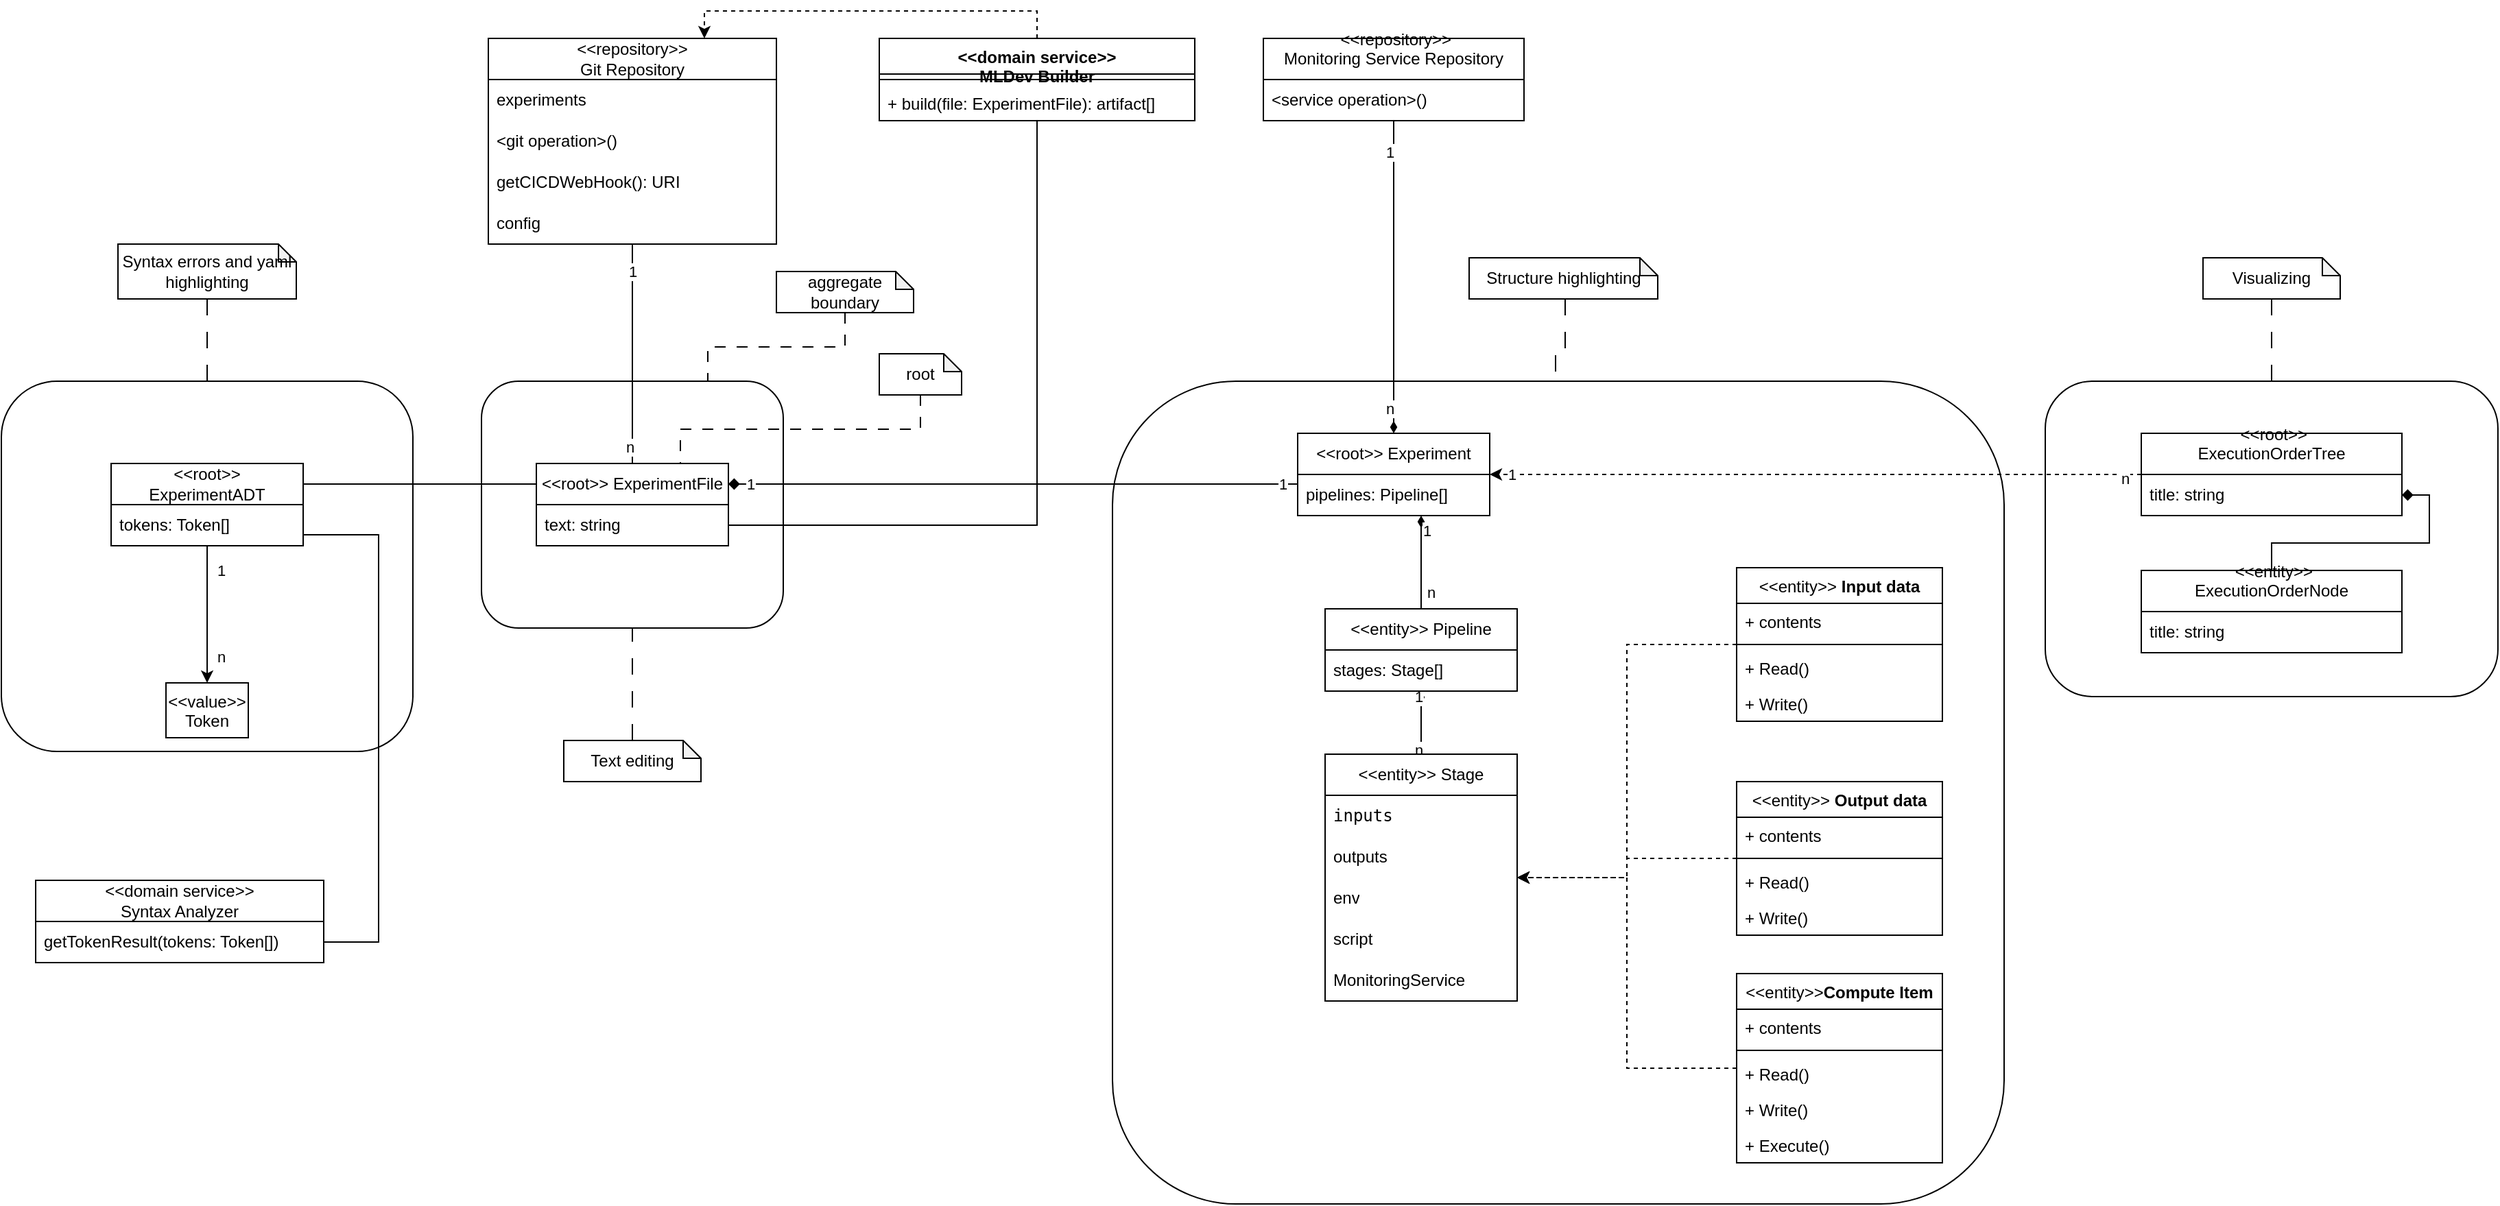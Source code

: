 <mxfile version="24.8.6" pages="5">
  <diagram name="Overview" id="o_SnRa3BfgBSXgAwJ0Ug">
    <mxGraphModel grid="1" page="1" gridSize="10" guides="1" tooltips="1" connect="1" arrows="1" fold="1" pageScale="1" pageWidth="850" pageHeight="1100" math="0" shadow="0">
      <root>
        <mxCell id="0" />
        <mxCell id="1" parent="0" />
        <mxCell id="WCw7eLlp888XVjapWUtb-1" value="" style="rounded=1;whiteSpace=wrap;html=1;movable=1;resizable=1;rotatable=1;deletable=1;editable=1;locked=0;connectable=1;fontStyle=1" vertex="1" parent="1">
          <mxGeometry x="690" y="300" width="330" height="230" as="geometry" />
        </mxCell>
        <mxCell id="yWzHGXZPGEPwO44Kcscn-11" value="" style="rounded=1;whiteSpace=wrap;html=1;movable=1;resizable=1;rotatable=1;deletable=1;editable=1;locked=0;connectable=1;" vertex="1" parent="1">
          <mxGeometry x="-800" y="300" width="300" height="270" as="geometry" />
        </mxCell>
        <mxCell id="yWzHGXZPGEPwO44Kcscn-30" value="&amp;lt;&amp;lt;value&amp;gt;&amp;gt; Token" style="rounded=0;whiteSpace=wrap;html=1;align=center;verticalAlign=top;direction=south;" vertex="1" parent="1">
          <mxGeometry x="-680" y="520" width="60" height="40" as="geometry" />
        </mxCell>
        <mxCell id="yWzHGXZPGEPwO44Kcscn-31" value="&lt;div&gt;&amp;nbsp;&lt;span style=&quot;background-color: initial;&quot;&gt;&amp;lt;&amp;lt;repository&amp;gt;&amp;gt;&lt;/span&gt;&lt;/div&gt;Monitoring Service Repository&lt;div&gt;&lt;br&gt;&lt;/div&gt;" style="swimlane;fontStyle=0;childLayout=stackLayout;horizontal=1;startSize=30;horizontalStack=0;resizeParent=1;resizeParentMax=0;resizeLast=0;collapsible=1;marginBottom=0;whiteSpace=wrap;html=1;" vertex="1" parent="1">
          <mxGeometry x="120" y="50" width="190" height="60" as="geometry" />
        </mxCell>
        <mxCell id="yWzHGXZPGEPwO44Kcscn-32" value="&amp;lt;service operation&amp;gt;()" style="text;strokeColor=none;fillColor=none;align=left;verticalAlign=middle;spacingLeft=4;spacingRight=4;overflow=hidden;points=[[0,0.5],[1,0.5]];portConstraint=eastwest;rotatable=0;whiteSpace=wrap;html=1;" vertex="1" parent="yWzHGXZPGEPwO44Kcscn-31">
          <mxGeometry y="30" width="190" height="30" as="geometry" />
        </mxCell>
        <mxCell id="WcT416wn1XERBTLvnJXb-1" style="edgeStyle=orthogonalEdgeStyle;rounded=0;orthogonalLoop=1;jettySize=auto;html=1;" edge="1" parent="1" source="yWzHGXZPGEPwO44Kcscn-43" target="yWzHGXZPGEPwO44Kcscn-30">
          <mxGeometry relative="1" as="geometry" />
        </mxCell>
        <mxCell id="WcT416wn1XERBTLvnJXb-2" value="n" style="edgeLabel;html=1;align=center;verticalAlign=middle;resizable=0;points=[];" vertex="1" connectable="0" parent="WcT416wn1XERBTLvnJXb-1">
          <mxGeometry x="0.74" y="-1" relative="1" as="geometry">
            <mxPoint x="11" y="-6" as="offset" />
          </mxGeometry>
        </mxCell>
        <mxCell id="WcT416wn1XERBTLvnJXb-3" value="1" style="edgeLabel;html=1;align=center;verticalAlign=middle;resizable=0;points=[];" vertex="1" connectable="0" parent="WcT416wn1XERBTLvnJXb-1">
          <mxGeometry x="-0.457" relative="1" as="geometry">
            <mxPoint x="10" y="-9" as="offset" />
          </mxGeometry>
        </mxCell>
        <mxCell id="yWzHGXZPGEPwO44Kcscn-43" value="&amp;lt;&amp;lt;root&amp;gt;&amp;gt;&lt;div&gt;ExperimentADT&lt;/div&gt;" style="swimlane;fontStyle=0;childLayout=stackLayout;horizontal=1;startSize=30;horizontalStack=0;resizeParent=1;resizeParentMax=0;resizeLast=0;collapsible=1;marginBottom=0;whiteSpace=wrap;html=1;" vertex="1" parent="1">
          <mxGeometry x="-720" y="360" width="140" height="60" as="geometry" />
        </mxCell>
        <mxCell id="yWzHGXZPGEPwO44Kcscn-44" value="tokens: Token[]" style="text;strokeColor=none;fillColor=none;align=left;verticalAlign=middle;spacingLeft=4;spacingRight=4;overflow=hidden;points=[[0,0.5],[1,0.5]];portConstraint=eastwest;rotatable=0;whiteSpace=wrap;html=1;" vertex="1" parent="yWzHGXZPGEPwO44Kcscn-43">
          <mxGeometry y="30" width="140" height="30" as="geometry" />
        </mxCell>
        <mxCell id="S8eGnjiq8VAXE1MzdPop-6" value="&lt;div&gt;&amp;lt;&amp;lt;domain service&amp;gt;&amp;gt;&lt;/div&gt;Syntax Analyzer" style="swimlane;fontStyle=0;childLayout=stackLayout;horizontal=1;startSize=30;horizontalStack=0;resizeParent=1;resizeParentMax=0;resizeLast=0;collapsible=1;marginBottom=0;whiteSpace=wrap;html=1;" vertex="1" parent="1">
          <mxGeometry x="-775" y="664" width="210" height="60" as="geometry" />
        </mxCell>
        <mxCell id="S8eGnjiq8VAXE1MzdPop-7" value="getTokenResult(tokens: Token[])" style="text;strokeColor=none;fillColor=none;align=left;verticalAlign=middle;spacingLeft=4;spacingRight=4;overflow=hidden;points=[[0,0.5],[1,0.5]];portConstraint=eastwest;rotatable=0;whiteSpace=wrap;html=1;" vertex="1" parent="S8eGnjiq8VAXE1MzdPop-6">
          <mxGeometry y="30" width="210" height="30" as="geometry" />
        </mxCell>
        <mxCell id="WCw7eLlp888XVjapWUtb-18" style="edgeStyle=orthogonalEdgeStyle;rounded=0;orthogonalLoop=1;jettySize=auto;html=1;entryX=0.75;entryY=0;entryDx=0;entryDy=0;dashed=1;" edge="1" parent="1" source="Baf63l5pZQIeTxcIQ0In-56" target="yWzHGXZPGEPwO44Kcscn-1">
          <mxGeometry relative="1" as="geometry">
            <Array as="points">
              <mxPoint x="-45" y="30" />
              <mxPoint x="-287" y="30" />
            </Array>
          </mxGeometry>
        </mxCell>
        <mxCell id="Baf63l5pZQIeTxcIQ0In-56" value="&lt;div&gt;&amp;lt;&amp;lt;domain service&amp;gt;&amp;gt;&lt;/div&gt;MLDev Builder" style="swimlane;fontStyle=1;align=center;verticalAlign=top;childLayout=stackLayout;horizontal=1;startSize=26;horizontalStack=0;resizeParent=1;resizeParentMax=0;resizeLast=0;collapsible=1;marginBottom=0;whiteSpace=wrap;html=1;" vertex="1" parent="1">
          <mxGeometry x="-160" y="50" width="230" height="60" as="geometry" />
        </mxCell>
        <mxCell id="Baf63l5pZQIeTxcIQ0In-57" value="" style="line;strokeWidth=1;fillColor=none;align=left;verticalAlign=middle;spacingTop=-1;spacingLeft=3;spacingRight=3;rotatable=0;labelPosition=right;points=[];portConstraint=eastwest;strokeColor=inherit;" vertex="1" parent="Baf63l5pZQIeTxcIQ0In-56">
          <mxGeometry y="26" width="230" height="8" as="geometry" />
        </mxCell>
        <mxCell id="Baf63l5pZQIeTxcIQ0In-58" value="+ build(file: ExperimentFile): artifact[]" style="text;strokeColor=none;fillColor=none;align=left;verticalAlign=top;spacingLeft=4;spacingRight=4;overflow=hidden;rotatable=0;points=[[0,0.5],[1,0.5]];portConstraint=eastwest;whiteSpace=wrap;html=1;" vertex="1" parent="Baf63l5pZQIeTxcIQ0In-56">
          <mxGeometry y="34" width="230" height="26" as="geometry" />
        </mxCell>
        <mxCell id="oVQgq5-bvCUZ6Go16kiY-1" value="" style="rounded=1;whiteSpace=wrap;html=1;movable=1;resizable=1;rotatable=1;deletable=1;editable=1;locked=0;connectable=1;" vertex="1" parent="1">
          <mxGeometry x="10" y="300" width="650" height="600" as="geometry" />
        </mxCell>
        <mxCell id="oVQgq5-bvCUZ6Go16kiY-2" style="edgeStyle=orthogonalEdgeStyle;rounded=0;orthogonalLoop=1;jettySize=auto;html=1;endArrow=diamondThin;endFill=1;" edge="1" parent="1" source="oVQgq5-bvCUZ6Go16kiY-6" target="oVQgq5-bvCUZ6Go16kiY-23">
          <mxGeometry relative="1" as="geometry" />
        </mxCell>
        <mxCell id="oVQgq5-bvCUZ6Go16kiY-3" value="n" style="edgeLabel;html=1;align=center;verticalAlign=middle;resizable=0;points=[];" connectable="0" vertex="1" parent="oVQgq5-bvCUZ6Go16kiY-2">
          <mxGeometry x="-0.843" y="2" relative="1" as="geometry">
            <mxPoint as="offset" />
          </mxGeometry>
        </mxCell>
        <mxCell id="oVQgq5-bvCUZ6Go16kiY-4" value="1" style="edgeLabel;html=1;align=center;verticalAlign=middle;resizable=0;points=[];" connectable="0" vertex="1" parent="oVQgq5-bvCUZ6Go16kiY-2">
          <mxGeometry x="0.835" y="2" relative="1" as="geometry">
            <mxPoint as="offset" />
          </mxGeometry>
        </mxCell>
        <mxCell id="oVQgq5-bvCUZ6Go16kiY-6" value="&amp;lt;&amp;lt;entity&amp;gt;&amp;gt; Stage" style="swimlane;fontStyle=0;childLayout=stackLayout;horizontal=1;startSize=30;horizontalStack=0;resizeParent=1;resizeParentMax=0;resizeLast=0;collapsible=1;marginBottom=0;whiteSpace=wrap;html=1;" vertex="1" parent="1">
          <mxGeometry x="165" y="572" width="140" height="180" as="geometry" />
        </mxCell>
        <mxCell id="oVQgq5-bvCUZ6Go16kiY-52" value="&lt;code&gt;inputs&lt;/code&gt;" style="text;strokeColor=none;fillColor=none;align=left;verticalAlign=middle;spacingLeft=4;spacingRight=4;overflow=hidden;points=[[0,0.5],[1,0.5]];portConstraint=eastwest;rotatable=0;whiteSpace=wrap;html=1;" vertex="1" parent="oVQgq5-bvCUZ6Go16kiY-6">
          <mxGeometry y="30" width="140" height="30" as="geometry" />
        </mxCell>
        <mxCell id="oVQgq5-bvCUZ6Go16kiY-54" value="outputs" style="text;strokeColor=none;fillColor=none;align=left;verticalAlign=middle;spacingLeft=4;spacingRight=4;overflow=hidden;points=[[0,0.5],[1,0.5]];portConstraint=eastwest;rotatable=0;whiteSpace=wrap;html=1;" vertex="1" parent="oVQgq5-bvCUZ6Go16kiY-6">
          <mxGeometry y="60" width="140" height="30" as="geometry" />
        </mxCell>
        <mxCell id="oVQgq5-bvCUZ6Go16kiY-55" value="env" style="text;strokeColor=none;fillColor=none;align=left;verticalAlign=middle;spacingLeft=4;spacingRight=4;overflow=hidden;points=[[0,0.5],[1,0.5]];portConstraint=eastwest;rotatable=0;whiteSpace=wrap;html=1;" vertex="1" parent="oVQgq5-bvCUZ6Go16kiY-6">
          <mxGeometry y="90" width="140" height="30" as="geometry" />
        </mxCell>
        <mxCell id="oVQgq5-bvCUZ6Go16kiY-56" value="script" style="text;strokeColor=none;fillColor=none;align=left;verticalAlign=middle;spacingLeft=4;spacingRight=4;overflow=hidden;points=[[0,0.5],[1,0.5]];portConstraint=eastwest;rotatable=0;whiteSpace=wrap;html=1;" vertex="1" parent="oVQgq5-bvCUZ6Go16kiY-6">
          <mxGeometry y="120" width="140" height="30" as="geometry" />
        </mxCell>
        <mxCell id="oVQgq5-bvCUZ6Go16kiY-51" value="MonitoringService" style="text;strokeColor=none;fillColor=none;align=left;verticalAlign=middle;spacingLeft=4;spacingRight=4;overflow=hidden;points=[[0,0.5],[1,0.5]];portConstraint=eastwest;rotatable=0;whiteSpace=wrap;html=1;" vertex="1" parent="oVQgq5-bvCUZ6Go16kiY-6">
          <mxGeometry y="150" width="140" height="30" as="geometry" />
        </mxCell>
        <mxCell id="oVQgq5-bvCUZ6Go16kiY-20" style="edgeStyle=orthogonalEdgeStyle;rounded=0;orthogonalLoop=1;jettySize=auto;html=1;endArrow=diamondThin;endFill=1;" edge="1" parent="1" source="oVQgq5-bvCUZ6Go16kiY-23" target="oVQgq5-bvCUZ6Go16kiY-29">
          <mxGeometry relative="1" as="geometry">
            <Array as="points">
              <mxPoint x="235" y="418" />
              <mxPoint x="235" y="418" />
            </Array>
          </mxGeometry>
        </mxCell>
        <mxCell id="oVQgq5-bvCUZ6Go16kiY-21" value="n" style="edgeLabel;html=1;align=center;verticalAlign=middle;resizable=0;points=[];" connectable="0" vertex="1" parent="oVQgq5-bvCUZ6Go16kiY-20">
          <mxGeometry x="-0.84" y="2" relative="1" as="geometry">
            <mxPoint x="9" y="-7" as="offset" />
          </mxGeometry>
        </mxCell>
        <mxCell id="oVQgq5-bvCUZ6Go16kiY-22" value="1" style="edgeLabel;html=1;align=center;verticalAlign=middle;resizable=0;points=[];" connectable="0" vertex="1" parent="oVQgq5-bvCUZ6Go16kiY-20">
          <mxGeometry x="0.68" y="-4" relative="1" as="geometry">
            <mxPoint as="offset" />
          </mxGeometry>
        </mxCell>
        <mxCell id="oVQgq5-bvCUZ6Go16kiY-23" value="&amp;lt;&amp;lt;entity&amp;gt;&amp;gt;&amp;nbsp;Pipeline" style="swimlane;fontStyle=0;childLayout=stackLayout;horizontal=1;startSize=30;horizontalStack=0;resizeParent=1;resizeParentMax=0;resizeLast=0;collapsible=1;marginBottom=0;whiteSpace=wrap;html=1;" vertex="1" parent="1">
          <mxGeometry x="165" y="466" width="140" height="60" as="geometry" />
        </mxCell>
        <mxCell id="oVQgq5-bvCUZ6Go16kiY-24" value="stages: Stage[]" style="text;strokeColor=none;fillColor=none;align=left;verticalAlign=middle;spacingLeft=4;spacingRight=4;overflow=hidden;points=[[0,0.5],[1,0.5]];portConstraint=eastwest;rotatable=0;whiteSpace=wrap;html=1;" vertex="1" parent="oVQgq5-bvCUZ6Go16kiY-23">
          <mxGeometry y="30" width="140" height="30" as="geometry" />
        </mxCell>
        <mxCell id="oVQgq5-bvCUZ6Go16kiY-29" value="&amp;lt;&amp;lt;root&amp;gt;&amp;gt; Experiment" style="swimlane;fontStyle=0;childLayout=stackLayout;horizontal=1;startSize=30;horizontalStack=0;resizeParent=1;resizeParentMax=0;resizeLast=0;collapsible=1;marginBottom=0;whiteSpace=wrap;html=1;" vertex="1" parent="1">
          <mxGeometry x="145" y="338" width="140" height="60" as="geometry" />
        </mxCell>
        <mxCell id="oVQgq5-bvCUZ6Go16kiY-30" value="pipelines: Pipeline[]" style="text;strokeColor=none;fillColor=none;align=left;verticalAlign=middle;spacingLeft=4;spacingRight=4;overflow=hidden;points=[[0,0.5],[1,0.5]];portConstraint=eastwest;rotatable=0;whiteSpace=wrap;html=1;" vertex="1" parent="oVQgq5-bvCUZ6Go16kiY-29">
          <mxGeometry y="30" width="140" height="30" as="geometry" />
        </mxCell>
        <mxCell id="WCw7eLlp888XVjapWUtb-12" style="edgeStyle=orthogonalEdgeStyle;rounded=0;orthogonalLoop=1;jettySize=auto;html=1;entryX=1;entryY=0.5;entryDx=0;entryDy=0;endArrow=classic;endFill=1;dashed=1;" edge="1" parent="1" source="5SOFz3kBYVt6sU_0V8c6-2" target="oVQgq5-bvCUZ6Go16kiY-29">
          <mxGeometry relative="1" as="geometry" />
        </mxCell>
        <mxCell id="WCw7eLlp888XVjapWUtb-13" value="1" style="edgeLabel;html=1;align=center;verticalAlign=middle;resizable=0;points=[];" vertex="1" connectable="0" parent="WCw7eLlp888XVjapWUtb-12">
          <mxGeometry x="0.933" relative="1" as="geometry">
            <mxPoint as="offset" />
          </mxGeometry>
        </mxCell>
        <mxCell id="WCw7eLlp888XVjapWUtb-14" value="n" style="edgeLabel;html=1;align=center;verticalAlign=middle;resizable=0;points=[];" vertex="1" connectable="0" parent="WCw7eLlp888XVjapWUtb-12">
          <mxGeometry x="-0.95" y="3" relative="1" as="geometry">
            <mxPoint as="offset" />
          </mxGeometry>
        </mxCell>
        <mxCell id="5SOFz3kBYVt6sU_0V8c6-2" value="&lt;div&gt;&amp;nbsp;&lt;span style=&quot;background-color: initial;&quot;&gt;&amp;lt;&amp;lt;root&amp;gt;&amp;gt;&lt;/span&gt;&lt;/div&gt;ExecutionOrderTree&lt;br&gt;&lt;div&gt;&lt;br&gt;&lt;/div&gt;" style="swimlane;fontStyle=0;childLayout=stackLayout;horizontal=1;startSize=30;horizontalStack=0;resizeParent=1;resizeParentMax=0;resizeLast=0;collapsible=1;marginBottom=0;whiteSpace=wrap;html=1;" vertex="1" parent="1">
          <mxGeometry x="760" y="338" width="190" height="60" as="geometry" />
        </mxCell>
        <mxCell id="5SOFz3kBYVt6sU_0V8c6-3" value="title: string" style="text;strokeColor=none;fillColor=none;align=left;verticalAlign=middle;spacingLeft=4;spacingRight=4;overflow=hidden;points=[[0,0.5],[1,0.5]];portConstraint=eastwest;rotatable=0;whiteSpace=wrap;html=1;" vertex="1" parent="5SOFz3kBYVt6sU_0V8c6-2">
          <mxGeometry y="30" width="190" height="30" as="geometry" />
        </mxCell>
        <mxCell id="WcT416wn1XERBTLvnJXb-7" style="edgeStyle=orthogonalEdgeStyle;rounded=0;orthogonalLoop=1;jettySize=auto;html=1;dashed=1;" edge="1" parent="1" source="Baf63l5pZQIeTxcIQ0In-37" target="oVQgq5-bvCUZ6Go16kiY-6">
          <mxGeometry relative="1" as="geometry" />
        </mxCell>
        <mxCell id="Baf63l5pZQIeTxcIQ0In-37" value="&lt;span style=&quot;font-weight: 400;&quot;&gt;&amp;lt;&amp;lt;entity&amp;gt;&amp;gt;&lt;/span&gt;Compute Item" style="swimlane;fontStyle=1;align=center;verticalAlign=top;childLayout=stackLayout;horizontal=1;startSize=26;horizontalStack=0;resizeParent=1;resizeParentMax=0;resizeLast=0;collapsible=1;marginBottom=0;whiteSpace=wrap;html=1;" vertex="1" parent="1">
          <mxGeometry x="465" y="732" width="150" height="138" as="geometry" />
        </mxCell>
        <mxCell id="Baf63l5pZQIeTxcIQ0In-38" value="+ contents" style="text;strokeColor=none;fillColor=none;align=left;verticalAlign=top;spacingLeft=4;spacingRight=4;overflow=hidden;rotatable=0;points=[[0,0.5],[1,0.5]];portConstraint=eastwest;whiteSpace=wrap;html=1;" vertex="1" parent="Baf63l5pZQIeTxcIQ0In-37">
          <mxGeometry y="26" width="150" height="26" as="geometry" />
        </mxCell>
        <mxCell id="Baf63l5pZQIeTxcIQ0In-39" value="" style="line;strokeWidth=1;fillColor=none;align=left;verticalAlign=middle;spacingTop=-1;spacingLeft=3;spacingRight=3;rotatable=0;labelPosition=right;points=[];portConstraint=eastwest;strokeColor=inherit;" vertex="1" parent="Baf63l5pZQIeTxcIQ0In-37">
          <mxGeometry y="52" width="150" height="8" as="geometry" />
        </mxCell>
        <mxCell id="Baf63l5pZQIeTxcIQ0In-40" value="+ Read()" style="text;strokeColor=none;fillColor=none;align=left;verticalAlign=top;spacingLeft=4;spacingRight=4;overflow=hidden;rotatable=0;points=[[0,0.5],[1,0.5]];portConstraint=eastwest;whiteSpace=wrap;html=1;" vertex="1" parent="Baf63l5pZQIeTxcIQ0In-37">
          <mxGeometry y="60" width="150" height="26" as="geometry" />
        </mxCell>
        <mxCell id="Baf63l5pZQIeTxcIQ0In-41" value="+ Write()" style="text;strokeColor=none;fillColor=none;align=left;verticalAlign=top;spacingLeft=4;spacingRight=4;overflow=hidden;rotatable=0;points=[[0,0.5],[1,0.5]];portConstraint=eastwest;whiteSpace=wrap;html=1;" vertex="1" parent="Baf63l5pZQIeTxcIQ0In-37">
          <mxGeometry y="86" width="150" height="26" as="geometry" />
        </mxCell>
        <mxCell id="Baf63l5pZQIeTxcIQ0In-42" value="+ Execute()" style="text;strokeColor=none;fillColor=none;align=left;verticalAlign=top;spacingLeft=4;spacingRight=4;overflow=hidden;rotatable=0;points=[[0,0.5],[1,0.5]];portConstraint=eastwest;whiteSpace=wrap;html=1;" vertex="1" parent="Baf63l5pZQIeTxcIQ0In-37">
          <mxGeometry y="112" width="150" height="26" as="geometry" />
        </mxCell>
        <mxCell id="WcT416wn1XERBTLvnJXb-5" style="edgeStyle=orthogonalEdgeStyle;rounded=0;orthogonalLoop=1;jettySize=auto;html=1;dashed=1;" edge="1" parent="1" source="Baf63l5pZQIeTxcIQ0In-43" target="oVQgq5-bvCUZ6Go16kiY-6">
          <mxGeometry relative="1" as="geometry">
            <Array as="points">
              <mxPoint x="385" y="492" />
              <mxPoint x="385" y="662" />
            </Array>
          </mxGeometry>
        </mxCell>
        <mxCell id="Baf63l5pZQIeTxcIQ0In-43" value="&lt;span style=&quot;font-weight: 400;&quot;&gt;&amp;lt;&amp;lt;entity&amp;gt;&amp;gt;&amp;nbsp;&lt;/span&gt;Input data" style="swimlane;fontStyle=1;align=center;verticalAlign=top;childLayout=stackLayout;horizontal=1;startSize=26;horizontalStack=0;resizeParent=1;resizeParentMax=0;resizeLast=0;collapsible=1;marginBottom=0;whiteSpace=wrap;html=1;" vertex="1" parent="1">
          <mxGeometry x="465" y="436" width="150" height="112" as="geometry" />
        </mxCell>
        <mxCell id="Baf63l5pZQIeTxcIQ0In-44" value="+ contents" style="text;strokeColor=none;fillColor=none;align=left;verticalAlign=top;spacingLeft=4;spacingRight=4;overflow=hidden;rotatable=0;points=[[0,0.5],[1,0.5]];portConstraint=eastwest;whiteSpace=wrap;html=1;" vertex="1" parent="Baf63l5pZQIeTxcIQ0In-43">
          <mxGeometry y="26" width="150" height="26" as="geometry" />
        </mxCell>
        <mxCell id="Baf63l5pZQIeTxcIQ0In-45" value="" style="line;strokeWidth=1;fillColor=none;align=left;verticalAlign=middle;spacingTop=-1;spacingLeft=3;spacingRight=3;rotatable=0;labelPosition=right;points=[];portConstraint=eastwest;strokeColor=inherit;" vertex="1" parent="Baf63l5pZQIeTxcIQ0In-43">
          <mxGeometry y="52" width="150" height="8" as="geometry" />
        </mxCell>
        <mxCell id="Baf63l5pZQIeTxcIQ0In-46" value="+ Read()" style="text;strokeColor=none;fillColor=none;align=left;verticalAlign=top;spacingLeft=4;spacingRight=4;overflow=hidden;rotatable=0;points=[[0,0.5],[1,0.5]];portConstraint=eastwest;whiteSpace=wrap;html=1;" vertex="1" parent="Baf63l5pZQIeTxcIQ0In-43">
          <mxGeometry y="60" width="150" height="26" as="geometry" />
        </mxCell>
        <mxCell id="Baf63l5pZQIeTxcIQ0In-47" value="+ Write()" style="text;strokeColor=none;fillColor=none;align=left;verticalAlign=top;spacingLeft=4;spacingRight=4;overflow=hidden;rotatable=0;points=[[0,0.5],[1,0.5]];portConstraint=eastwest;whiteSpace=wrap;html=1;" vertex="1" parent="Baf63l5pZQIeTxcIQ0In-43">
          <mxGeometry y="86" width="150" height="26" as="geometry" />
        </mxCell>
        <mxCell id="WcT416wn1XERBTLvnJXb-6" style="edgeStyle=orthogonalEdgeStyle;rounded=0;orthogonalLoop=1;jettySize=auto;html=1;dashed=1;" edge="1" parent="1" source="Baf63l5pZQIeTxcIQ0In-49" target="oVQgq5-bvCUZ6Go16kiY-6">
          <mxGeometry relative="1" as="geometry" />
        </mxCell>
        <mxCell id="Baf63l5pZQIeTxcIQ0In-49" value="&lt;span style=&quot;font-weight: 400;&quot;&gt;&amp;lt;&amp;lt;entity&amp;gt;&amp;gt;&amp;nbsp;&lt;/span&gt;Output data" style="swimlane;fontStyle=1;align=center;verticalAlign=top;childLayout=stackLayout;horizontal=1;startSize=26;horizontalStack=0;resizeParent=1;resizeParentMax=0;resizeLast=0;collapsible=1;marginBottom=0;whiteSpace=wrap;html=1;" vertex="1" parent="1">
          <mxGeometry x="465" y="592" width="150" height="112" as="geometry" />
        </mxCell>
        <mxCell id="Baf63l5pZQIeTxcIQ0In-50" value="+ contents" style="text;strokeColor=none;fillColor=none;align=left;verticalAlign=top;spacingLeft=4;spacingRight=4;overflow=hidden;rotatable=0;points=[[0,0.5],[1,0.5]];portConstraint=eastwest;whiteSpace=wrap;html=1;" vertex="1" parent="Baf63l5pZQIeTxcIQ0In-49">
          <mxGeometry y="26" width="150" height="26" as="geometry" />
        </mxCell>
        <mxCell id="Baf63l5pZQIeTxcIQ0In-51" value="" style="line;strokeWidth=1;fillColor=none;align=left;verticalAlign=middle;spacingTop=-1;spacingLeft=3;spacingRight=3;rotatable=0;labelPosition=right;points=[];portConstraint=eastwest;strokeColor=inherit;" vertex="1" parent="Baf63l5pZQIeTxcIQ0In-49">
          <mxGeometry y="52" width="150" height="8" as="geometry" />
        </mxCell>
        <mxCell id="Baf63l5pZQIeTxcIQ0In-52" value="+ Read()" style="text;strokeColor=none;fillColor=none;align=left;verticalAlign=top;spacingLeft=4;spacingRight=4;overflow=hidden;rotatable=0;points=[[0,0.5],[1,0.5]];portConstraint=eastwest;whiteSpace=wrap;html=1;" vertex="1" parent="Baf63l5pZQIeTxcIQ0In-49">
          <mxGeometry y="60" width="150" height="26" as="geometry" />
        </mxCell>
        <mxCell id="Baf63l5pZQIeTxcIQ0In-53" value="+ Write()" style="text;strokeColor=none;fillColor=none;align=left;verticalAlign=top;spacingLeft=4;spacingRight=4;overflow=hidden;rotatable=0;points=[[0,0.5],[1,0.5]];portConstraint=eastwest;whiteSpace=wrap;html=1;" vertex="1" parent="Baf63l5pZQIeTxcIQ0In-49">
          <mxGeometry y="86" width="150" height="26" as="geometry" />
        </mxCell>
        <mxCell id="5SOFz3kBYVt6sU_0V8c6-7" value="" style="rounded=1;whiteSpace=wrap;html=1;movable=1;resizable=1;rotatable=1;deletable=1;editable=1;locked=0;connectable=1;fontStyle=1" vertex="1" parent="1">
          <mxGeometry x="-450" y="300" width="220" height="180" as="geometry" />
        </mxCell>
        <mxCell id="yWzHGXZPGEPwO44Kcscn-1" value="&lt;div&gt;&amp;lt;&amp;lt;repository&amp;gt;&amp;gt;&lt;br&gt;&lt;/div&gt;Git Repository" style="swimlane;fontStyle=0;childLayout=stackLayout;horizontal=1;startSize=30;horizontalStack=0;resizeParent=1;resizeParentMax=0;resizeLast=0;collapsible=1;marginBottom=0;whiteSpace=wrap;html=1;" vertex="1" parent="1">
          <mxGeometry x="-445" y="50" width="210" height="150" as="geometry" />
        </mxCell>
        <mxCell id="yWzHGXZPGEPwO44Kcscn-2" value="experiments" style="text;strokeColor=none;fillColor=none;align=left;verticalAlign=middle;spacingLeft=4;spacingRight=4;overflow=hidden;points=[[0,0.5],[1,0.5]];portConstraint=eastwest;rotatable=0;whiteSpace=wrap;html=1;" vertex="1" parent="yWzHGXZPGEPwO44Kcscn-1">
          <mxGeometry y="30" width="210" height="30" as="geometry" />
        </mxCell>
        <mxCell id="Baf63l5pZQIeTxcIQ0In-1" value="&amp;lt;git operation&amp;gt;()" style="text;strokeColor=none;fillColor=none;align=left;verticalAlign=middle;spacingLeft=4;spacingRight=4;overflow=hidden;points=[[0,0.5],[1,0.5]];portConstraint=eastwest;rotatable=0;whiteSpace=wrap;html=1;" vertex="1" parent="yWzHGXZPGEPwO44Kcscn-1">
          <mxGeometry y="60" width="210" height="30" as="geometry" />
        </mxCell>
        <mxCell id="5SOFz3kBYVt6sU_0V8c6-28" value="getCICDWebHook(): URI" style="text;strokeColor=none;fillColor=none;align=left;verticalAlign=middle;spacingLeft=4;spacingRight=4;overflow=hidden;points=[[0,0.5],[1,0.5]];portConstraint=eastwest;rotatable=0;whiteSpace=wrap;html=1;" vertex="1" parent="yWzHGXZPGEPwO44Kcscn-1">
          <mxGeometry y="90" width="210" height="30" as="geometry" />
        </mxCell>
        <mxCell id="Baf63l5pZQIeTxcIQ0In-6" value="config" style="text;strokeColor=none;fillColor=none;align=left;verticalAlign=middle;spacingLeft=4;spacingRight=4;overflow=hidden;points=[[0,0.5],[1,0.5]];portConstraint=eastwest;rotatable=0;whiteSpace=wrap;html=1;" vertex="1" parent="yWzHGXZPGEPwO44Kcscn-1">
          <mxGeometry y="120" width="210" height="30" as="geometry" />
        </mxCell>
        <mxCell id="J5IqRYWTEy9USnQccmZG-4" style="edgeStyle=orthogonalEdgeStyle;rounded=0;orthogonalLoop=1;jettySize=auto;html=1;endArrow=none;endFill=0;exitX=1;exitY=0.5;exitDx=0;exitDy=0;" edge="1" parent="1" source="Baf63l5pZQIeTxcIQ0In-3" target="Baf63l5pZQIeTxcIQ0In-56">
          <mxGeometry relative="1" as="geometry" />
        </mxCell>
        <mxCell id="Baf63l5pZQIeTxcIQ0In-2" value="&amp;lt;&amp;lt;root&amp;gt;&amp;gt; ExperimentFile" style="swimlane;fontStyle=0;childLayout=stackLayout;horizontal=1;startSize=30;horizontalStack=0;resizeParent=1;resizeParentMax=0;resizeLast=0;collapsible=1;marginBottom=0;whiteSpace=wrap;html=1;" vertex="1" parent="1">
          <mxGeometry x="-410" y="360" width="140" height="60" as="geometry" />
        </mxCell>
        <mxCell id="Baf63l5pZQIeTxcIQ0In-3" value="text: string" style="text;strokeColor=none;fillColor=none;align=left;verticalAlign=middle;spacingLeft=4;spacingRight=4;overflow=hidden;points=[[0,0.5],[1,0.5]];portConstraint=eastwest;rotatable=0;whiteSpace=wrap;html=1;" vertex="1" parent="Baf63l5pZQIeTxcIQ0In-2">
          <mxGeometry y="30" width="140" height="30" as="geometry" />
        </mxCell>
        <mxCell id="Baf63l5pZQIeTxcIQ0In-7" style="edgeStyle=orthogonalEdgeStyle;rounded=0;orthogonalLoop=1;jettySize=auto;html=1;endArrow=none;endFill=0;" edge="1" parent="1" source="Baf63l5pZQIeTxcIQ0In-2" target="yWzHGXZPGEPwO44Kcscn-1">
          <mxGeometry relative="1" as="geometry" />
        </mxCell>
        <mxCell id="Baf63l5pZQIeTxcIQ0In-8" value="n" style="edgeLabel;html=1;align=center;verticalAlign=middle;resizable=0;points=[];" connectable="0" vertex="1" parent="Baf63l5pZQIeTxcIQ0In-7">
          <mxGeometry x="-0.847" y="2" relative="1" as="geometry">
            <mxPoint as="offset" />
          </mxGeometry>
        </mxCell>
        <mxCell id="Baf63l5pZQIeTxcIQ0In-9" value="1" style="edgeLabel;html=1;align=center;verticalAlign=middle;resizable=0;points=[];" connectable="0" vertex="1" parent="Baf63l5pZQIeTxcIQ0In-7">
          <mxGeometry x="0.753" relative="1" as="geometry">
            <mxPoint as="offset" />
          </mxGeometry>
        </mxCell>
        <mxCell id="5SOFz3kBYVt6sU_0V8c6-14" value="root" style="shape=note;whiteSpace=wrap;html=1;backgroundOutline=1;darkOpacity=0.05;size=13;" vertex="1" parent="1">
          <mxGeometry x="-160" y="280" width="60" height="30" as="geometry" />
        </mxCell>
        <mxCell id="5SOFz3kBYVt6sU_0V8c6-15" style="edgeStyle=orthogonalEdgeStyle;rounded=0;orthogonalLoop=1;jettySize=auto;html=1;entryX=0.75;entryY=0;entryDx=0;entryDy=0;endArrow=none;endFill=0;dashed=1;dashPattern=8 8;exitX=0.5;exitY=1;exitDx=0;exitDy=0;exitPerimeter=0;" edge="1" parent="1" source="5SOFz3kBYVt6sU_0V8c6-14" target="Baf63l5pZQIeTxcIQ0In-2">
          <mxGeometry relative="1" as="geometry">
            <mxPoint x="-280" y="278" as="sourcePoint" />
            <mxPoint x="-195" y="498" as="targetPoint" />
          </mxGeometry>
        </mxCell>
        <mxCell id="5SOFz3kBYVt6sU_0V8c6-16" value="aggregate boundary" style="shape=note;whiteSpace=wrap;html=1;backgroundOutline=1;darkOpacity=0.05;size=13;" vertex="1" parent="1">
          <mxGeometry x="-235" y="220" width="100" height="30" as="geometry" />
        </mxCell>
        <mxCell id="5SOFz3kBYVt6sU_0V8c6-17" style="edgeStyle=orthogonalEdgeStyle;rounded=0;orthogonalLoop=1;jettySize=auto;html=1;entryX=0.75;entryY=0;entryDx=0;entryDy=0;endArrow=none;endFill=0;dashed=1;dashPattern=8 8;exitX=0.5;exitY=1;exitDx=0;exitDy=0;exitPerimeter=0;" edge="1" parent="1" source="5SOFz3kBYVt6sU_0V8c6-16" target="5SOFz3kBYVt6sU_0V8c6-7">
          <mxGeometry relative="1" as="geometry">
            <mxPoint x="-273.48" y="240" as="sourcePoint" />
            <mxPoint x="-110.48" y="300" as="targetPoint" />
          </mxGeometry>
        </mxCell>
        <mxCell id="5SOFz3kBYVt6sU_0V8c6-18" style="edgeStyle=orthogonalEdgeStyle;rounded=0;orthogonalLoop=1;jettySize=auto;html=1;exitX=0.5;exitY=1;exitDx=0;exitDy=0;" edge="1" parent="1" source="yWzHGXZPGEPwO44Kcscn-11" target="yWzHGXZPGEPwO44Kcscn-11">
          <mxGeometry relative="1" as="geometry" />
        </mxCell>
        <mxCell id="P9cgYzyowsNvZgiItIYP-1" style="edgeStyle=orthogonalEdgeStyle;rounded=0;orthogonalLoop=1;jettySize=auto;html=1;endArrow=none;endFill=0;exitX=0;exitY=0.25;exitDx=0;exitDy=0;entryX=1;entryY=0.25;entryDx=0;entryDy=0;" edge="1" parent="1" source="Baf63l5pZQIeTxcIQ0In-2" target="yWzHGXZPGEPwO44Kcscn-43">
          <mxGeometry relative="1" as="geometry">
            <Array as="points">
              <mxPoint x="-530" y="375" />
              <mxPoint x="-530" y="375" />
            </Array>
            <mxPoint x="-1100.0" y="552.053" as="sourcePoint" />
          </mxGeometry>
        </mxCell>
        <mxCell id="5SOFz3kBYVt6sU_0V8c6-19" style="edgeStyle=orthogonalEdgeStyle;rounded=0;orthogonalLoop=1;jettySize=auto;html=1;endArrow=none;endFill=0;exitX=1;exitY=0.5;exitDx=0;exitDy=0;" edge="1" parent="1" source="S8eGnjiq8VAXE1MzdPop-7" target="yWzHGXZPGEPwO44Kcscn-43">
          <mxGeometry relative="1" as="geometry">
            <Array as="points">
              <mxPoint x="-525" y="709" />
              <mxPoint x="-525" y="412" />
            </Array>
            <mxPoint x="-615" y="457" as="targetPoint" />
          </mxGeometry>
        </mxCell>
        <mxCell id="Baf63l5pZQIeTxcIQ0In-25" style="edgeStyle=orthogonalEdgeStyle;rounded=0;orthogonalLoop=1;jettySize=auto;html=1;endArrow=diamondThin;endFill=1;" edge="1" parent="1" source="yWzHGXZPGEPwO44Kcscn-31" target="oVQgq5-bvCUZ6Go16kiY-29">
          <mxGeometry relative="1" as="geometry" />
        </mxCell>
        <mxCell id="Baf63l5pZQIeTxcIQ0In-26" value="1" style="edgeLabel;html=1;align=center;verticalAlign=middle;resizable=0;points=[];" connectable="0" vertex="1" parent="Baf63l5pZQIeTxcIQ0In-25">
          <mxGeometry x="-0.802" y="-3" relative="1" as="geometry">
            <mxPoint as="offset" />
          </mxGeometry>
        </mxCell>
        <mxCell id="Baf63l5pZQIeTxcIQ0In-27" value="n" style="edgeLabel;html=1;align=center;verticalAlign=middle;resizable=0;points=[];" connectable="0" vertex="1" parent="Baf63l5pZQIeTxcIQ0In-25">
          <mxGeometry x="0.836" y="-3" relative="1" as="geometry">
            <mxPoint as="offset" />
          </mxGeometry>
        </mxCell>
        <mxCell id="WCw7eLlp888XVjapWUtb-15" style="edgeStyle=orthogonalEdgeStyle;rounded=0;orthogonalLoop=1;jettySize=auto;html=1;entryX=1;entryY=0.5;entryDx=0;entryDy=0;endArrow=diamond;endFill=1;" edge="1" parent="1" source="J5IqRYWTEy9USnQccmZG-7" target="5SOFz3kBYVt6sU_0V8c6-3">
          <mxGeometry relative="1" as="geometry" />
        </mxCell>
        <mxCell id="J5IqRYWTEy9USnQccmZG-7" value="&lt;div&gt;&amp;nbsp;&lt;span style=&quot;background-color: initial;&quot;&gt;&amp;lt;&amp;lt;entity&amp;gt;&amp;gt;&lt;/span&gt;&lt;/div&gt;ExecutionOrderNode&lt;br&gt;&lt;div&gt;&lt;br&gt;&lt;/div&gt;" style="swimlane;fontStyle=0;childLayout=stackLayout;horizontal=1;startSize=30;horizontalStack=0;resizeParent=1;resizeParentMax=0;resizeLast=0;collapsible=1;marginBottom=0;whiteSpace=wrap;html=1;" vertex="1" parent="1">
          <mxGeometry x="760" y="438" width="190" height="60" as="geometry" />
        </mxCell>
        <mxCell id="J5IqRYWTEy9USnQccmZG-8" value="title: string" style="text;strokeColor=none;fillColor=none;align=left;verticalAlign=middle;spacingLeft=4;spacingRight=4;overflow=hidden;points=[[0,0.5],[1,0.5]];portConstraint=eastwest;rotatable=0;whiteSpace=wrap;html=1;" vertex="1" parent="J5IqRYWTEy9USnQccmZG-7">
          <mxGeometry y="30" width="190" height="30" as="geometry" />
        </mxCell>
        <mxCell id="WCw7eLlp888XVjapWUtb-8" style="edgeStyle=orthogonalEdgeStyle;rounded=0;orthogonalLoop=1;jettySize=auto;html=1;entryX=1;entryY=0.25;entryDx=0;entryDy=0;endArrow=diamond;endFill=1;" edge="1" parent="1" source="oVQgq5-bvCUZ6Go16kiY-29" target="Baf63l5pZQIeTxcIQ0In-2">
          <mxGeometry relative="1" as="geometry">
            <Array as="points">
              <mxPoint x="190" y="375" />
              <mxPoint x="190" y="375" />
            </Array>
          </mxGeometry>
        </mxCell>
        <mxCell id="WCw7eLlp888XVjapWUtb-9" value="1" style="edgeLabel;html=1;align=center;verticalAlign=middle;resizable=0;points=[];" vertex="1" connectable="0" parent="WCw7eLlp888XVjapWUtb-8">
          <mxGeometry x="0.923" relative="1" as="geometry">
            <mxPoint as="offset" />
          </mxGeometry>
        </mxCell>
        <mxCell id="WCw7eLlp888XVjapWUtb-10" value="1" style="edgeLabel;html=1;align=center;verticalAlign=middle;resizable=0;points=[];" vertex="1" connectable="0" parent="WCw7eLlp888XVjapWUtb-8">
          <mxGeometry x="-0.946" relative="1" as="geometry">
            <mxPoint as="offset" />
          </mxGeometry>
        </mxCell>
        <mxCell id="WCw7eLlp888XVjapWUtb-30" style="edgeStyle=orthogonalEdgeStyle;rounded=0;orthogonalLoop=1;jettySize=auto;html=1;endArrow=none;endFill=0;dashed=1;dashPattern=12 12;" edge="1" parent="1" source="WCw7eLlp888XVjapWUtb-21">
          <mxGeometry relative="1" as="geometry">
            <mxPoint x="-650" y="300" as="targetPoint" />
          </mxGeometry>
        </mxCell>
        <mxCell id="WCw7eLlp888XVjapWUtb-21" value="Syntax errors and yaml highlighting" style="shape=note;whiteSpace=wrap;html=1;backgroundOutline=1;darkOpacity=0.05;size=13;" vertex="1" parent="1">
          <mxGeometry x="-715" y="200" width="130" height="40" as="geometry" />
        </mxCell>
        <mxCell id="WCw7eLlp888XVjapWUtb-29" style="edgeStyle=orthogonalEdgeStyle;rounded=0;orthogonalLoop=1;jettySize=auto;html=1;endArrow=none;endFill=0;dashed=1;dashPattern=12 12;entryX=0.5;entryY=1;entryDx=0;entryDy=0;" edge="1" parent="1" source="WCw7eLlp888XVjapWUtb-22" target="5SOFz3kBYVt6sU_0V8c6-7">
          <mxGeometry relative="1" as="geometry">
            <Array as="points" />
          </mxGeometry>
        </mxCell>
        <mxCell id="WCw7eLlp888XVjapWUtb-22" value="Text editing" style="shape=note;whiteSpace=wrap;html=1;backgroundOutline=1;darkOpacity=0.05;size=13;" vertex="1" parent="1">
          <mxGeometry x="-390" y="562" width="100" height="30" as="geometry" />
        </mxCell>
        <mxCell id="WCw7eLlp888XVjapWUtb-27" style="edgeStyle=orthogonalEdgeStyle;rounded=0;orthogonalLoop=1;jettySize=auto;html=1;entryX=0.5;entryY=0;entryDx=0;entryDy=0;dashed=1;endArrow=none;endFill=0;dashPattern=12 12;" edge="1" parent="1" source="WCw7eLlp888XVjapWUtb-23" target="oVQgq5-bvCUZ6Go16kiY-1">
          <mxGeometry relative="1" as="geometry">
            <Array as="points">
              <mxPoint x="340" y="280" />
              <mxPoint x="333" y="280" />
            </Array>
          </mxGeometry>
        </mxCell>
        <mxCell id="WCw7eLlp888XVjapWUtb-23" value="Structure highlighting" style="shape=note;whiteSpace=wrap;html=1;backgroundOutline=1;darkOpacity=0.05;size=13;" vertex="1" parent="1">
          <mxGeometry x="270" y="210" width="137.5" height="30" as="geometry" />
        </mxCell>
        <mxCell id="WCw7eLlp888XVjapWUtb-28" style="edgeStyle=orthogonalEdgeStyle;rounded=0;orthogonalLoop=1;jettySize=auto;html=1;entryX=0.5;entryY=0;entryDx=0;entryDy=0;endArrow=none;endFill=0;dashed=1;dashPattern=12 12;" edge="1" parent="1" source="WCw7eLlp888XVjapWUtb-24" target="WCw7eLlp888XVjapWUtb-1">
          <mxGeometry relative="1" as="geometry">
            <Array as="points">
              <mxPoint x="855" y="270" />
              <mxPoint x="855" y="270" />
            </Array>
          </mxGeometry>
        </mxCell>
        <mxCell id="WCw7eLlp888XVjapWUtb-24" value="Visualizing" style="shape=note;whiteSpace=wrap;html=1;backgroundOutline=1;darkOpacity=0.05;size=13;" vertex="1" parent="1">
          <mxGeometry x="805" y="210" width="100" height="30" as="geometry" />
        </mxCell>
      </root>
    </mxGraphModel>
  </diagram>
  <diagram id="4KFaOz8DfuSmbswG62fr" name="ExperimentFile">
    <mxGraphModel grid="1" page="1" gridSize="10" guides="1" tooltips="1" connect="1" arrows="1" fold="1" pageScale="1" pageWidth="827" pageHeight="1169" math="0" shadow="0">
      <root>
        <mxCell id="0" />
        <mxCell id="1" parent="0" />
        <mxCell id="32Hh_D-YRU6gAtdBCE23-1" value="&amp;lt;&amp;lt;root&amp;gt;&amp;gt;&lt;div&gt;ExperimentADT&lt;/div&gt;" style="swimlane;fontStyle=0;childLayout=stackLayout;horizontal=1;startSize=30;horizontalStack=0;resizeParent=1;resizeParentMax=0;resizeLast=0;collapsible=1;marginBottom=0;whiteSpace=wrap;html=1;" vertex="1" parent="1">
          <mxGeometry x="-190" y="390" width="140" height="60" as="geometry" />
        </mxCell>
        <mxCell id="32Hh_D-YRU6gAtdBCE23-2" value="tokens: Token[]" style="text;strokeColor=none;fillColor=none;align=left;verticalAlign=middle;spacingLeft=4;spacingRight=4;overflow=hidden;points=[[0,0.5],[1,0.5]];portConstraint=eastwest;rotatable=0;whiteSpace=wrap;html=1;" vertex="1" parent="32Hh_D-YRU6gAtdBCE23-1">
          <mxGeometry y="30" width="140" height="30" as="geometry" />
        </mxCell>
        <mxCell id="32Hh_D-YRU6gAtdBCE23-3" style="edgeStyle=orthogonalEdgeStyle;rounded=0;orthogonalLoop=1;jettySize=auto;html=1;entryX=0.75;entryY=0;entryDx=0;entryDy=0;dashed=1;" edge="1" parent="1" source="32Hh_D-YRU6gAtdBCE23-4" target="32Hh_D-YRU6gAtdBCE23-9">
          <mxGeometry relative="1" as="geometry">
            <Array as="points">
              <mxPoint x="455" y="60" />
              <mxPoint x="213" y="60" />
            </Array>
          </mxGeometry>
        </mxCell>
        <mxCell id="32Hh_D-YRU6gAtdBCE23-4" value="&lt;div&gt;&amp;lt;&amp;lt;domain service&amp;gt;&amp;gt;&lt;/div&gt;MLDev Builder" style="swimlane;fontStyle=1;align=center;verticalAlign=top;childLayout=stackLayout;horizontal=1;startSize=26;horizontalStack=0;resizeParent=1;resizeParentMax=0;resizeLast=0;collapsible=1;marginBottom=0;whiteSpace=wrap;html=1;" vertex="1" parent="1">
          <mxGeometry x="340" y="80" width="230" height="60" as="geometry" />
        </mxCell>
        <mxCell id="32Hh_D-YRU6gAtdBCE23-5" value="" style="line;strokeWidth=1;fillColor=none;align=left;verticalAlign=middle;spacingTop=-1;spacingLeft=3;spacingRight=3;rotatable=0;labelPosition=right;points=[];portConstraint=eastwest;strokeColor=inherit;" vertex="1" parent="32Hh_D-YRU6gAtdBCE23-4">
          <mxGeometry y="26" width="230" height="8" as="geometry" />
        </mxCell>
        <mxCell id="32Hh_D-YRU6gAtdBCE23-6" value="+ build(file: ExperimentFile): artifact[]" style="text;strokeColor=none;fillColor=none;align=left;verticalAlign=top;spacingLeft=4;spacingRight=4;overflow=hidden;rotatable=0;points=[[0,0.5],[1,0.5]];portConstraint=eastwest;whiteSpace=wrap;html=1;" vertex="1" parent="32Hh_D-YRU6gAtdBCE23-4">
          <mxGeometry y="34" width="230" height="26" as="geometry" />
        </mxCell>
        <mxCell id="32Hh_D-YRU6gAtdBCE23-7" value="&amp;lt;&amp;lt;root&amp;gt;&amp;gt; Experiment" style="swimlane;fontStyle=0;childLayout=stackLayout;horizontal=1;startSize=30;horizontalStack=0;resizeParent=1;resizeParentMax=0;resizeLast=0;collapsible=1;marginBottom=0;whiteSpace=wrap;html=1;" vertex="1" parent="1">
          <mxGeometry x="645" y="368" width="140" height="60" as="geometry" />
        </mxCell>
        <mxCell id="32Hh_D-YRU6gAtdBCE23-8" value="pipelines: Pipeline[]" style="text;strokeColor=none;fillColor=none;align=left;verticalAlign=middle;spacingLeft=4;spacingRight=4;overflow=hidden;points=[[0,0.5],[1,0.5]];portConstraint=eastwest;rotatable=0;whiteSpace=wrap;html=1;" vertex="1" parent="32Hh_D-YRU6gAtdBCE23-7">
          <mxGeometry y="30" width="140" height="30" as="geometry" />
        </mxCell>
        <mxCell id="32Hh_D-YRU6gAtdBCE23-9" value="&lt;div&gt;&amp;lt;&amp;lt;repository&amp;gt;&amp;gt;&lt;br&gt;&lt;/div&gt;Git Repository" style="swimlane;fontStyle=0;childLayout=stackLayout;horizontal=1;startSize=30;horizontalStack=0;resizeParent=1;resizeParentMax=0;resizeLast=0;collapsible=1;marginBottom=0;whiteSpace=wrap;html=1;" vertex="1" parent="1">
          <mxGeometry x="55" y="80" width="210" height="150" as="geometry" />
        </mxCell>
        <mxCell id="32Hh_D-YRU6gAtdBCE23-10" value="experiments" style="text;strokeColor=none;fillColor=none;align=left;verticalAlign=middle;spacingLeft=4;spacingRight=4;overflow=hidden;points=[[0,0.5],[1,0.5]];portConstraint=eastwest;rotatable=0;whiteSpace=wrap;html=1;" vertex="1" parent="32Hh_D-YRU6gAtdBCE23-9">
          <mxGeometry y="30" width="210" height="30" as="geometry" />
        </mxCell>
        <mxCell id="32Hh_D-YRU6gAtdBCE23-11" value="&amp;lt;git operation&amp;gt;()" style="text;strokeColor=none;fillColor=none;align=left;verticalAlign=middle;spacingLeft=4;spacingRight=4;overflow=hidden;points=[[0,0.5],[1,0.5]];portConstraint=eastwest;rotatable=0;whiteSpace=wrap;html=1;" vertex="1" parent="32Hh_D-YRU6gAtdBCE23-9">
          <mxGeometry y="60" width="210" height="30" as="geometry" />
        </mxCell>
        <mxCell id="32Hh_D-YRU6gAtdBCE23-12" value="getCICDWebHook(): URI" style="text;strokeColor=none;fillColor=none;align=left;verticalAlign=middle;spacingLeft=4;spacingRight=4;overflow=hidden;points=[[0,0.5],[1,0.5]];portConstraint=eastwest;rotatable=0;whiteSpace=wrap;html=1;" vertex="1" parent="32Hh_D-YRU6gAtdBCE23-9">
          <mxGeometry y="90" width="210" height="30" as="geometry" />
        </mxCell>
        <mxCell id="32Hh_D-YRU6gAtdBCE23-13" value="config" style="text;strokeColor=none;fillColor=none;align=left;verticalAlign=middle;spacingLeft=4;spacingRight=4;overflow=hidden;points=[[0,0.5],[1,0.5]];portConstraint=eastwest;rotatable=0;whiteSpace=wrap;html=1;" vertex="1" parent="32Hh_D-YRU6gAtdBCE23-9">
          <mxGeometry y="120" width="210" height="30" as="geometry" />
        </mxCell>
        <mxCell id="32Hh_D-YRU6gAtdBCE23-14" style="edgeStyle=orthogonalEdgeStyle;rounded=0;orthogonalLoop=1;jettySize=auto;html=1;endArrow=none;endFill=0;exitX=1;exitY=0.5;exitDx=0;exitDy=0;" edge="1" parent="1" source="32Hh_D-YRU6gAtdBCE23-16" target="32Hh_D-YRU6gAtdBCE23-4">
          <mxGeometry relative="1" as="geometry" />
        </mxCell>
        <mxCell id="32Hh_D-YRU6gAtdBCE23-15" value="&amp;lt;&amp;lt;root&amp;gt;&amp;gt; ExperimentFile" style="swimlane;fontStyle=0;childLayout=stackLayout;horizontal=1;startSize=30;horizontalStack=0;resizeParent=1;resizeParentMax=0;resizeLast=0;collapsible=1;marginBottom=0;whiteSpace=wrap;html=1;" vertex="1" parent="1">
          <mxGeometry x="90" y="390" width="140" height="60" as="geometry" />
        </mxCell>
        <mxCell id="32Hh_D-YRU6gAtdBCE23-16" value="text: string" style="text;strokeColor=none;fillColor=none;align=left;verticalAlign=middle;spacingLeft=4;spacingRight=4;overflow=hidden;points=[[0,0.5],[1,0.5]];portConstraint=eastwest;rotatable=0;whiteSpace=wrap;html=1;" vertex="1" parent="32Hh_D-YRU6gAtdBCE23-15">
          <mxGeometry y="30" width="140" height="30" as="geometry" />
        </mxCell>
        <mxCell id="32Hh_D-YRU6gAtdBCE23-17" style="edgeStyle=orthogonalEdgeStyle;rounded=0;orthogonalLoop=1;jettySize=auto;html=1;endArrow=none;endFill=0;" edge="1" parent="1" source="32Hh_D-YRU6gAtdBCE23-15" target="32Hh_D-YRU6gAtdBCE23-9">
          <mxGeometry relative="1" as="geometry" />
        </mxCell>
        <mxCell id="32Hh_D-YRU6gAtdBCE23-18" value="n" style="edgeLabel;html=1;align=center;verticalAlign=middle;resizable=0;points=[];" connectable="0" vertex="1" parent="32Hh_D-YRU6gAtdBCE23-17">
          <mxGeometry x="-0.847" y="2" relative="1" as="geometry">
            <mxPoint as="offset" />
          </mxGeometry>
        </mxCell>
        <mxCell id="32Hh_D-YRU6gAtdBCE23-19" value="1" style="edgeLabel;html=1;align=center;verticalAlign=middle;resizable=0;points=[];" connectable="0" vertex="1" parent="32Hh_D-YRU6gAtdBCE23-17">
          <mxGeometry x="0.753" relative="1" as="geometry">
            <mxPoint as="offset" />
          </mxGeometry>
        </mxCell>
        <mxCell id="32Hh_D-YRU6gAtdBCE23-20" style="edgeStyle=orthogonalEdgeStyle;rounded=0;orthogonalLoop=1;jettySize=auto;html=1;endArrow=none;endFill=0;exitX=0;exitY=0.25;exitDx=0;exitDy=0;entryX=1;entryY=0.25;entryDx=0;entryDy=0;" edge="1" parent="1" source="32Hh_D-YRU6gAtdBCE23-15" target="32Hh_D-YRU6gAtdBCE23-1">
          <mxGeometry relative="1" as="geometry">
            <Array as="points">
              <mxPoint x="-30" y="405" />
              <mxPoint x="-30" y="405" />
            </Array>
            <mxPoint x="-600.0" y="582.053" as="sourcePoint" />
          </mxGeometry>
        </mxCell>
        <mxCell id="32Hh_D-YRU6gAtdBCE23-21" style="edgeStyle=orthogonalEdgeStyle;rounded=0;orthogonalLoop=1;jettySize=auto;html=1;entryX=1;entryY=0.25;entryDx=0;entryDy=0;endArrow=diamond;endFill=1;" edge="1" parent="1" source="32Hh_D-YRU6gAtdBCE23-7" target="32Hh_D-YRU6gAtdBCE23-15">
          <mxGeometry relative="1" as="geometry">
            <Array as="points">
              <mxPoint x="690" y="405" />
              <mxPoint x="690" y="405" />
            </Array>
          </mxGeometry>
        </mxCell>
        <mxCell id="32Hh_D-YRU6gAtdBCE23-22" value="1" style="edgeLabel;html=1;align=center;verticalAlign=middle;resizable=0;points=[];" connectable="0" vertex="1" parent="32Hh_D-YRU6gAtdBCE23-21">
          <mxGeometry x="0.923" relative="1" as="geometry">
            <mxPoint as="offset" />
          </mxGeometry>
        </mxCell>
        <mxCell id="32Hh_D-YRU6gAtdBCE23-23" value="1" style="edgeLabel;html=1;align=center;verticalAlign=middle;resizable=0;points=[];" connectable="0" vertex="1" parent="32Hh_D-YRU6gAtdBCE23-21">
          <mxGeometry x="-0.946" relative="1" as="geometry">
            <mxPoint as="offset" />
          </mxGeometry>
        </mxCell>
      </root>
    </mxGraphModel>
  </diagram>
  <diagram id="cg4C6LhH0NAajvPpepv5" name="ExperimentADT">
    <mxGraphModel grid="1" page="1" gridSize="10" guides="1" tooltips="1" connect="1" arrows="1" fold="1" pageScale="1" pageWidth="827" pageHeight="1169" math="0" shadow="0">
      <root>
        <mxCell id="0" />
        <mxCell id="1" parent="0" />
        <mxCell id="uG_FkS9Fnq8TgepAUvXN-1" value="&amp;lt;&amp;lt;value&amp;gt;&amp;gt; Token" style="rounded=0;whiteSpace=wrap;html=1;align=center;verticalAlign=top;direction=south;" vertex="1" parent="1">
          <mxGeometry x="-680" y="520" width="60" height="40" as="geometry" />
        </mxCell>
        <mxCell id="uG_FkS9Fnq8TgepAUvXN-2" style="edgeStyle=orthogonalEdgeStyle;rounded=0;orthogonalLoop=1;jettySize=auto;html=1;" edge="1" parent="1" source="uG_FkS9Fnq8TgepAUvXN-5" target="uG_FkS9Fnq8TgepAUvXN-1">
          <mxGeometry relative="1" as="geometry" />
        </mxCell>
        <mxCell id="uG_FkS9Fnq8TgepAUvXN-3" value="n" style="edgeLabel;html=1;align=center;verticalAlign=middle;resizable=0;points=[];" connectable="0" vertex="1" parent="uG_FkS9Fnq8TgepAUvXN-2">
          <mxGeometry x="0.74" y="-1" relative="1" as="geometry">
            <mxPoint x="11" y="-6" as="offset" />
          </mxGeometry>
        </mxCell>
        <mxCell id="uG_FkS9Fnq8TgepAUvXN-4" value="1" style="edgeLabel;html=1;align=center;verticalAlign=middle;resizable=0;points=[];" connectable="0" vertex="1" parent="uG_FkS9Fnq8TgepAUvXN-2">
          <mxGeometry x="-0.457" relative="1" as="geometry">
            <mxPoint x="10" y="-9" as="offset" />
          </mxGeometry>
        </mxCell>
        <mxCell id="uG_FkS9Fnq8TgepAUvXN-5" value="&amp;lt;&amp;lt;root&amp;gt;&amp;gt;&lt;div&gt;ExperimentADT&lt;/div&gt;" style="swimlane;fontStyle=0;childLayout=stackLayout;horizontal=1;startSize=30;horizontalStack=0;resizeParent=1;resizeParentMax=0;resizeLast=0;collapsible=1;marginBottom=0;whiteSpace=wrap;html=1;" vertex="1" parent="1">
          <mxGeometry x="-720" y="360" width="140" height="60" as="geometry" />
        </mxCell>
        <mxCell id="uG_FkS9Fnq8TgepAUvXN-6" value="tokens: Token[]" style="text;strokeColor=none;fillColor=none;align=left;verticalAlign=middle;spacingLeft=4;spacingRight=4;overflow=hidden;points=[[0,0.5],[1,0.5]];portConstraint=eastwest;rotatable=0;whiteSpace=wrap;html=1;" vertex="1" parent="uG_FkS9Fnq8TgepAUvXN-5">
          <mxGeometry y="30" width="140" height="30" as="geometry" />
        </mxCell>
        <mxCell id="uG_FkS9Fnq8TgepAUvXN-7" value="&lt;div&gt;&amp;lt;&amp;lt;domain service&amp;gt;&amp;gt;&lt;/div&gt;Syntax Analyzer" style="swimlane;fontStyle=0;childLayout=stackLayout;horizontal=1;startSize=30;horizontalStack=0;resizeParent=1;resizeParentMax=0;resizeLast=0;collapsible=1;marginBottom=0;whiteSpace=wrap;html=1;" vertex="1" parent="1">
          <mxGeometry x="-775" y="664" width="210" height="60" as="geometry" />
        </mxCell>
        <mxCell id="uG_FkS9Fnq8TgepAUvXN-8" value="getTokenResult(tokens: Token[])" style="text;strokeColor=none;fillColor=none;align=left;verticalAlign=middle;spacingLeft=4;spacingRight=4;overflow=hidden;points=[[0,0.5],[1,0.5]];portConstraint=eastwest;rotatable=0;whiteSpace=wrap;html=1;" vertex="1" parent="uG_FkS9Fnq8TgepAUvXN-7">
          <mxGeometry y="30" width="210" height="30" as="geometry" />
        </mxCell>
        <mxCell id="uG_FkS9Fnq8TgepAUvXN-9" value="&amp;lt;&amp;lt;root&amp;gt;&amp;gt; ExperimentFile" style="swimlane;fontStyle=0;childLayout=stackLayout;horizontal=1;startSize=30;horizontalStack=0;resizeParent=1;resizeParentMax=0;resizeLast=0;collapsible=1;marginBottom=0;whiteSpace=wrap;html=1;" vertex="1" parent="1">
          <mxGeometry x="-410" y="360" width="140" height="60" as="geometry" />
        </mxCell>
        <mxCell id="uG_FkS9Fnq8TgepAUvXN-10" value="text: string" style="text;strokeColor=none;fillColor=none;align=left;verticalAlign=middle;spacingLeft=4;spacingRight=4;overflow=hidden;points=[[0,0.5],[1,0.5]];portConstraint=eastwest;rotatable=0;whiteSpace=wrap;html=1;" vertex="1" parent="uG_FkS9Fnq8TgepAUvXN-9">
          <mxGeometry y="30" width="140" height="30" as="geometry" />
        </mxCell>
        <mxCell id="uG_FkS9Fnq8TgepAUvXN-11" style="edgeStyle=orthogonalEdgeStyle;rounded=0;orthogonalLoop=1;jettySize=auto;html=1;endArrow=none;endFill=0;exitX=0;exitY=0.25;exitDx=0;exitDy=0;entryX=1;entryY=0.25;entryDx=0;entryDy=0;" edge="1" parent="1" source="uG_FkS9Fnq8TgepAUvXN-9" target="uG_FkS9Fnq8TgepAUvXN-5">
          <mxGeometry relative="1" as="geometry">
            <Array as="points">
              <mxPoint x="-530" y="375" />
              <mxPoint x="-530" y="375" />
            </Array>
            <mxPoint x="-1100.0" y="552.053" as="sourcePoint" />
          </mxGeometry>
        </mxCell>
        <mxCell id="uG_FkS9Fnq8TgepAUvXN-12" style="edgeStyle=orthogonalEdgeStyle;rounded=0;orthogonalLoop=1;jettySize=auto;html=1;endArrow=none;endFill=0;exitX=1;exitY=0.5;exitDx=0;exitDy=0;" edge="1" parent="1" source="uG_FkS9Fnq8TgepAUvXN-8" target="uG_FkS9Fnq8TgepAUvXN-5">
          <mxGeometry relative="1" as="geometry">
            <Array as="points">
              <mxPoint x="-525" y="709" />
              <mxPoint x="-525" y="412" />
            </Array>
            <mxPoint x="-615" y="457" as="targetPoint" />
          </mxGeometry>
        </mxCell>
      </root>
    </mxGraphModel>
  </diagram>
  <diagram id="j3GwwbKAXbYsjL20Bffy" name="Experiment">
    <mxGraphModel grid="1" page="1" gridSize="10" guides="1" tooltips="1" connect="1" arrows="1" fold="1" pageScale="1" pageWidth="827" pageHeight="1169" math="0" shadow="0">
      <root>
        <mxCell id="0" />
        <mxCell id="1" parent="0" />
        <mxCell id="hHqUW0dZYAonwN9MarsW-1" style="edgeStyle=orthogonalEdgeStyle;rounded=0;orthogonalLoop=1;jettySize=auto;html=1;endArrow=diamondThin;endFill=1;" edge="1" parent="1" source="hHqUW0dZYAonwN9MarsW-4" target="hHqUW0dZYAonwN9MarsW-13">
          <mxGeometry relative="1" as="geometry" />
        </mxCell>
        <mxCell id="hHqUW0dZYAonwN9MarsW-2" value="n" style="edgeLabel;html=1;align=center;verticalAlign=middle;resizable=0;points=[];" connectable="0" vertex="1" parent="hHqUW0dZYAonwN9MarsW-1">
          <mxGeometry x="-0.843" y="2" relative="1" as="geometry">
            <mxPoint as="offset" />
          </mxGeometry>
        </mxCell>
        <mxCell id="hHqUW0dZYAonwN9MarsW-3" value="1" style="edgeLabel;html=1;align=center;verticalAlign=middle;resizable=0;points=[];" connectable="0" vertex="1" parent="hHqUW0dZYAonwN9MarsW-1">
          <mxGeometry x="0.835" y="2" relative="1" as="geometry">
            <mxPoint as="offset" />
          </mxGeometry>
        </mxCell>
        <mxCell id="hHqUW0dZYAonwN9MarsW-4" value="&amp;lt;&amp;lt;entity&amp;gt;&amp;gt; Stage" style="swimlane;fontStyle=0;childLayout=stackLayout;horizontal=1;startSize=30;horizontalStack=0;resizeParent=1;resizeParentMax=0;resizeLast=0;collapsible=1;marginBottom=0;whiteSpace=wrap;html=1;" vertex="1" parent="1">
          <mxGeometry x="165" y="572" width="140" height="180" as="geometry" />
        </mxCell>
        <mxCell id="hHqUW0dZYAonwN9MarsW-5" value="&lt;code&gt;inputs&lt;/code&gt;" style="text;strokeColor=none;fillColor=none;align=left;verticalAlign=middle;spacingLeft=4;spacingRight=4;overflow=hidden;points=[[0,0.5],[1,0.5]];portConstraint=eastwest;rotatable=0;whiteSpace=wrap;html=1;" vertex="1" parent="hHqUW0dZYAonwN9MarsW-4">
          <mxGeometry y="30" width="140" height="30" as="geometry" />
        </mxCell>
        <mxCell id="hHqUW0dZYAonwN9MarsW-6" value="outputs" style="text;strokeColor=none;fillColor=none;align=left;verticalAlign=middle;spacingLeft=4;spacingRight=4;overflow=hidden;points=[[0,0.5],[1,0.5]];portConstraint=eastwest;rotatable=0;whiteSpace=wrap;html=1;" vertex="1" parent="hHqUW0dZYAonwN9MarsW-4">
          <mxGeometry y="60" width="140" height="30" as="geometry" />
        </mxCell>
        <mxCell id="hHqUW0dZYAonwN9MarsW-7" value="env" style="text;strokeColor=none;fillColor=none;align=left;verticalAlign=middle;spacingLeft=4;spacingRight=4;overflow=hidden;points=[[0,0.5],[1,0.5]];portConstraint=eastwest;rotatable=0;whiteSpace=wrap;html=1;" vertex="1" parent="hHqUW0dZYAonwN9MarsW-4">
          <mxGeometry y="90" width="140" height="30" as="geometry" />
        </mxCell>
        <mxCell id="hHqUW0dZYAonwN9MarsW-8" value="script" style="text;strokeColor=none;fillColor=none;align=left;verticalAlign=middle;spacingLeft=4;spacingRight=4;overflow=hidden;points=[[0,0.5],[1,0.5]];portConstraint=eastwest;rotatable=0;whiteSpace=wrap;html=1;" vertex="1" parent="hHqUW0dZYAonwN9MarsW-4">
          <mxGeometry y="120" width="140" height="30" as="geometry" />
        </mxCell>
        <mxCell id="hHqUW0dZYAonwN9MarsW-9" value="MonitoringService" style="text;strokeColor=none;fillColor=none;align=left;verticalAlign=middle;spacingLeft=4;spacingRight=4;overflow=hidden;points=[[0,0.5],[1,0.5]];portConstraint=eastwest;rotatable=0;whiteSpace=wrap;html=1;" vertex="1" parent="hHqUW0dZYAonwN9MarsW-4">
          <mxGeometry y="150" width="140" height="30" as="geometry" />
        </mxCell>
        <mxCell id="hHqUW0dZYAonwN9MarsW-10" style="edgeStyle=orthogonalEdgeStyle;rounded=0;orthogonalLoop=1;jettySize=auto;html=1;endArrow=diamondThin;endFill=1;" edge="1" parent="1" source="hHqUW0dZYAonwN9MarsW-13" target="hHqUW0dZYAonwN9MarsW-15">
          <mxGeometry relative="1" as="geometry">
            <Array as="points">
              <mxPoint x="235" y="418" />
              <mxPoint x="235" y="418" />
            </Array>
          </mxGeometry>
        </mxCell>
        <mxCell id="hHqUW0dZYAonwN9MarsW-11" value="n" style="edgeLabel;html=1;align=center;verticalAlign=middle;resizable=0;points=[];" connectable="0" vertex="1" parent="hHqUW0dZYAonwN9MarsW-10">
          <mxGeometry x="-0.84" y="2" relative="1" as="geometry">
            <mxPoint x="9" y="-7" as="offset" />
          </mxGeometry>
        </mxCell>
        <mxCell id="hHqUW0dZYAonwN9MarsW-12" value="1" style="edgeLabel;html=1;align=center;verticalAlign=middle;resizable=0;points=[];" connectable="0" vertex="1" parent="hHqUW0dZYAonwN9MarsW-10">
          <mxGeometry x="0.68" y="-4" relative="1" as="geometry">
            <mxPoint as="offset" />
          </mxGeometry>
        </mxCell>
        <mxCell id="hHqUW0dZYAonwN9MarsW-13" value="&amp;lt;&amp;lt;entity&amp;gt;&amp;gt;&amp;nbsp;Pipeline" style="swimlane;fontStyle=0;childLayout=stackLayout;horizontal=1;startSize=30;horizontalStack=0;resizeParent=1;resizeParentMax=0;resizeLast=0;collapsible=1;marginBottom=0;whiteSpace=wrap;html=1;" vertex="1" parent="1">
          <mxGeometry x="165" y="466" width="140" height="60" as="geometry" />
        </mxCell>
        <mxCell id="hHqUW0dZYAonwN9MarsW-14" value="stages: Stage[]" style="text;strokeColor=none;fillColor=none;align=left;verticalAlign=middle;spacingLeft=4;spacingRight=4;overflow=hidden;points=[[0,0.5],[1,0.5]];portConstraint=eastwest;rotatable=0;whiteSpace=wrap;html=1;" vertex="1" parent="hHqUW0dZYAonwN9MarsW-13">
          <mxGeometry y="30" width="140" height="30" as="geometry" />
        </mxCell>
        <mxCell id="hHqUW0dZYAonwN9MarsW-15" value="&amp;lt;&amp;lt;root&amp;gt;&amp;gt; Experiment" style="swimlane;fontStyle=0;childLayout=stackLayout;horizontal=1;startSize=30;horizontalStack=0;resizeParent=1;resizeParentMax=0;resizeLast=0;collapsible=1;marginBottom=0;whiteSpace=wrap;html=1;" vertex="1" parent="1">
          <mxGeometry x="145" y="338" width="140" height="60" as="geometry" />
        </mxCell>
        <mxCell id="hHqUW0dZYAonwN9MarsW-16" value="pipelines: Pipeline[]" style="text;strokeColor=none;fillColor=none;align=left;verticalAlign=middle;spacingLeft=4;spacingRight=4;overflow=hidden;points=[[0,0.5],[1,0.5]];portConstraint=eastwest;rotatable=0;whiteSpace=wrap;html=1;" vertex="1" parent="hHqUW0dZYAonwN9MarsW-15">
          <mxGeometry y="30" width="140" height="30" as="geometry" />
        </mxCell>
        <mxCell id="hHqUW0dZYAonwN9MarsW-17" style="edgeStyle=orthogonalEdgeStyle;rounded=0;orthogonalLoop=1;jettySize=auto;html=1;entryX=1;entryY=0.5;entryDx=0;entryDy=0;endArrow=classic;endFill=1;dashed=1;" edge="1" parent="1" source="hHqUW0dZYAonwN9MarsW-20" target="hHqUW0dZYAonwN9MarsW-15">
          <mxGeometry relative="1" as="geometry" />
        </mxCell>
        <mxCell id="hHqUW0dZYAonwN9MarsW-18" value="1" style="edgeLabel;html=1;align=center;verticalAlign=middle;resizable=0;points=[];" connectable="0" vertex="1" parent="hHqUW0dZYAonwN9MarsW-17">
          <mxGeometry x="0.933" relative="1" as="geometry">
            <mxPoint as="offset" />
          </mxGeometry>
        </mxCell>
        <mxCell id="hHqUW0dZYAonwN9MarsW-19" value="n" style="edgeLabel;html=1;align=center;verticalAlign=middle;resizable=0;points=[];" connectable="0" vertex="1" parent="hHqUW0dZYAonwN9MarsW-17">
          <mxGeometry x="-0.95" y="3" relative="1" as="geometry">
            <mxPoint as="offset" />
          </mxGeometry>
        </mxCell>
        <mxCell id="hHqUW0dZYAonwN9MarsW-20" value="&lt;div&gt;&amp;nbsp;&lt;span style=&quot;background-color: initial;&quot;&gt;&amp;lt;&amp;lt;root&amp;gt;&amp;gt;&lt;/span&gt;&lt;/div&gt;ExecutionOrderTree&lt;br&gt;&lt;div&gt;&lt;br&gt;&lt;/div&gt;" style="swimlane;fontStyle=0;childLayout=stackLayout;horizontal=1;startSize=30;horizontalStack=0;resizeParent=1;resizeParentMax=0;resizeLast=0;collapsible=1;marginBottom=0;whiteSpace=wrap;html=1;" vertex="1" parent="1">
          <mxGeometry x="370" y="338" width="190" height="60" as="geometry" />
        </mxCell>
        <mxCell id="hHqUW0dZYAonwN9MarsW-21" value="title: string" style="text;strokeColor=none;fillColor=none;align=left;verticalAlign=middle;spacingLeft=4;spacingRight=4;overflow=hidden;points=[[0,0.5],[1,0.5]];portConstraint=eastwest;rotatable=0;whiteSpace=wrap;html=1;" vertex="1" parent="hHqUW0dZYAonwN9MarsW-20">
          <mxGeometry y="30" width="190" height="30" as="geometry" />
        </mxCell>
        <mxCell id="hHqUW0dZYAonwN9MarsW-22" style="edgeStyle=orthogonalEdgeStyle;rounded=0;orthogonalLoop=1;jettySize=auto;html=1;dashed=1;" edge="1" parent="1" source="hHqUW0dZYAonwN9MarsW-23" target="hHqUW0dZYAonwN9MarsW-4">
          <mxGeometry relative="1" as="geometry" />
        </mxCell>
        <mxCell id="hHqUW0dZYAonwN9MarsW-23" value="&lt;span style=&quot;font-weight: 400;&quot;&gt;&amp;lt;&amp;lt;entity&amp;gt;&amp;gt;&lt;/span&gt;Compute Item" style="swimlane;fontStyle=1;align=center;verticalAlign=top;childLayout=stackLayout;horizontal=1;startSize=26;horizontalStack=0;resizeParent=1;resizeParentMax=0;resizeLast=0;collapsible=1;marginBottom=0;whiteSpace=wrap;html=1;" vertex="1" parent="1">
          <mxGeometry x="465" y="732" width="150" height="138" as="geometry" />
        </mxCell>
        <mxCell id="hHqUW0dZYAonwN9MarsW-24" value="+ contents" style="text;strokeColor=none;fillColor=none;align=left;verticalAlign=top;spacingLeft=4;spacingRight=4;overflow=hidden;rotatable=0;points=[[0,0.5],[1,0.5]];portConstraint=eastwest;whiteSpace=wrap;html=1;" vertex="1" parent="hHqUW0dZYAonwN9MarsW-23">
          <mxGeometry y="26" width="150" height="26" as="geometry" />
        </mxCell>
        <mxCell id="hHqUW0dZYAonwN9MarsW-25" value="" style="line;strokeWidth=1;fillColor=none;align=left;verticalAlign=middle;spacingTop=-1;spacingLeft=3;spacingRight=3;rotatable=0;labelPosition=right;points=[];portConstraint=eastwest;strokeColor=inherit;" vertex="1" parent="hHqUW0dZYAonwN9MarsW-23">
          <mxGeometry y="52" width="150" height="8" as="geometry" />
        </mxCell>
        <mxCell id="hHqUW0dZYAonwN9MarsW-26" value="+ Read()" style="text;strokeColor=none;fillColor=none;align=left;verticalAlign=top;spacingLeft=4;spacingRight=4;overflow=hidden;rotatable=0;points=[[0,0.5],[1,0.5]];portConstraint=eastwest;whiteSpace=wrap;html=1;" vertex="1" parent="hHqUW0dZYAonwN9MarsW-23">
          <mxGeometry y="60" width="150" height="26" as="geometry" />
        </mxCell>
        <mxCell id="hHqUW0dZYAonwN9MarsW-27" value="+ Write()" style="text;strokeColor=none;fillColor=none;align=left;verticalAlign=top;spacingLeft=4;spacingRight=4;overflow=hidden;rotatable=0;points=[[0,0.5],[1,0.5]];portConstraint=eastwest;whiteSpace=wrap;html=1;" vertex="1" parent="hHqUW0dZYAonwN9MarsW-23">
          <mxGeometry y="86" width="150" height="26" as="geometry" />
        </mxCell>
        <mxCell id="hHqUW0dZYAonwN9MarsW-28" value="+ Execute()" style="text;strokeColor=none;fillColor=none;align=left;verticalAlign=top;spacingLeft=4;spacingRight=4;overflow=hidden;rotatable=0;points=[[0,0.5],[1,0.5]];portConstraint=eastwest;whiteSpace=wrap;html=1;" vertex="1" parent="hHqUW0dZYAonwN9MarsW-23">
          <mxGeometry y="112" width="150" height="26" as="geometry" />
        </mxCell>
        <mxCell id="hHqUW0dZYAonwN9MarsW-29" style="edgeStyle=orthogonalEdgeStyle;rounded=0;orthogonalLoop=1;jettySize=auto;html=1;dashed=1;" edge="1" parent="1" source="hHqUW0dZYAonwN9MarsW-30" target="hHqUW0dZYAonwN9MarsW-4">
          <mxGeometry relative="1" as="geometry">
            <Array as="points">
              <mxPoint x="385" y="492" />
              <mxPoint x="385" y="662" />
            </Array>
          </mxGeometry>
        </mxCell>
        <mxCell id="hHqUW0dZYAonwN9MarsW-30" value="&lt;span style=&quot;font-weight: 400;&quot;&gt;&amp;lt;&amp;lt;entity&amp;gt;&amp;gt;&amp;nbsp;&lt;/span&gt;Input data" style="swimlane;fontStyle=1;align=center;verticalAlign=top;childLayout=stackLayout;horizontal=1;startSize=26;horizontalStack=0;resizeParent=1;resizeParentMax=0;resizeLast=0;collapsible=1;marginBottom=0;whiteSpace=wrap;html=1;" vertex="1" parent="1">
          <mxGeometry x="465" y="436" width="150" height="112" as="geometry" />
        </mxCell>
        <mxCell id="hHqUW0dZYAonwN9MarsW-31" value="+ contents" style="text;strokeColor=none;fillColor=none;align=left;verticalAlign=top;spacingLeft=4;spacingRight=4;overflow=hidden;rotatable=0;points=[[0,0.5],[1,0.5]];portConstraint=eastwest;whiteSpace=wrap;html=1;" vertex="1" parent="hHqUW0dZYAonwN9MarsW-30">
          <mxGeometry y="26" width="150" height="26" as="geometry" />
        </mxCell>
        <mxCell id="hHqUW0dZYAonwN9MarsW-32" value="" style="line;strokeWidth=1;fillColor=none;align=left;verticalAlign=middle;spacingTop=-1;spacingLeft=3;spacingRight=3;rotatable=0;labelPosition=right;points=[];portConstraint=eastwest;strokeColor=inherit;" vertex="1" parent="hHqUW0dZYAonwN9MarsW-30">
          <mxGeometry y="52" width="150" height="8" as="geometry" />
        </mxCell>
        <mxCell id="hHqUW0dZYAonwN9MarsW-33" value="+ Read()" style="text;strokeColor=none;fillColor=none;align=left;verticalAlign=top;spacingLeft=4;spacingRight=4;overflow=hidden;rotatable=0;points=[[0,0.5],[1,0.5]];portConstraint=eastwest;whiteSpace=wrap;html=1;" vertex="1" parent="hHqUW0dZYAonwN9MarsW-30">
          <mxGeometry y="60" width="150" height="26" as="geometry" />
        </mxCell>
        <mxCell id="hHqUW0dZYAonwN9MarsW-34" value="+ Write()" style="text;strokeColor=none;fillColor=none;align=left;verticalAlign=top;spacingLeft=4;spacingRight=4;overflow=hidden;rotatable=0;points=[[0,0.5],[1,0.5]];portConstraint=eastwest;whiteSpace=wrap;html=1;" vertex="1" parent="hHqUW0dZYAonwN9MarsW-30">
          <mxGeometry y="86" width="150" height="26" as="geometry" />
        </mxCell>
        <mxCell id="hHqUW0dZYAonwN9MarsW-35" style="edgeStyle=orthogonalEdgeStyle;rounded=0;orthogonalLoop=1;jettySize=auto;html=1;dashed=1;" edge="1" parent="1" source="hHqUW0dZYAonwN9MarsW-36" target="hHqUW0dZYAonwN9MarsW-4">
          <mxGeometry relative="1" as="geometry" />
        </mxCell>
        <mxCell id="hHqUW0dZYAonwN9MarsW-36" value="&lt;span style=&quot;font-weight: 400;&quot;&gt;&amp;lt;&amp;lt;entity&amp;gt;&amp;gt;&amp;nbsp;&lt;/span&gt;Output data" style="swimlane;fontStyle=1;align=center;verticalAlign=top;childLayout=stackLayout;horizontal=1;startSize=26;horizontalStack=0;resizeParent=1;resizeParentMax=0;resizeLast=0;collapsible=1;marginBottom=0;whiteSpace=wrap;html=1;" vertex="1" parent="1">
          <mxGeometry x="465" y="592" width="150" height="112" as="geometry" />
        </mxCell>
        <mxCell id="hHqUW0dZYAonwN9MarsW-37" value="+ contents" style="text;strokeColor=none;fillColor=none;align=left;verticalAlign=top;spacingLeft=4;spacingRight=4;overflow=hidden;rotatable=0;points=[[0,0.5],[1,0.5]];portConstraint=eastwest;whiteSpace=wrap;html=1;" vertex="1" parent="hHqUW0dZYAonwN9MarsW-36">
          <mxGeometry y="26" width="150" height="26" as="geometry" />
        </mxCell>
        <mxCell id="hHqUW0dZYAonwN9MarsW-38" value="" style="line;strokeWidth=1;fillColor=none;align=left;verticalAlign=middle;spacingTop=-1;spacingLeft=3;spacingRight=3;rotatable=0;labelPosition=right;points=[];portConstraint=eastwest;strokeColor=inherit;" vertex="1" parent="hHqUW0dZYAonwN9MarsW-36">
          <mxGeometry y="52" width="150" height="8" as="geometry" />
        </mxCell>
        <mxCell id="hHqUW0dZYAonwN9MarsW-39" value="+ Read()" style="text;strokeColor=none;fillColor=none;align=left;verticalAlign=top;spacingLeft=4;spacingRight=4;overflow=hidden;rotatable=0;points=[[0,0.5],[1,0.5]];portConstraint=eastwest;whiteSpace=wrap;html=1;" vertex="1" parent="hHqUW0dZYAonwN9MarsW-36">
          <mxGeometry y="60" width="150" height="26" as="geometry" />
        </mxCell>
        <mxCell id="hHqUW0dZYAonwN9MarsW-40" value="+ Write()" style="text;strokeColor=none;fillColor=none;align=left;verticalAlign=top;spacingLeft=4;spacingRight=4;overflow=hidden;rotatable=0;points=[[0,0.5],[1,0.5]];portConstraint=eastwest;whiteSpace=wrap;html=1;" vertex="1" parent="hHqUW0dZYAonwN9MarsW-36">
          <mxGeometry y="86" width="150" height="26" as="geometry" />
        </mxCell>
        <mxCell id="hHqUW0dZYAonwN9MarsW-41" value="&amp;lt;&amp;lt;root&amp;gt;&amp;gt; ExperimentFile" style="swimlane;fontStyle=0;childLayout=stackLayout;horizontal=1;startSize=30;horizontalStack=0;resizeParent=1;resizeParentMax=0;resizeLast=0;collapsible=1;marginBottom=0;whiteSpace=wrap;html=1;" vertex="1" parent="1">
          <mxGeometry x="-90" y="360" width="140" height="60" as="geometry" />
        </mxCell>
        <mxCell id="hHqUW0dZYAonwN9MarsW-42" value="text: string" style="text;strokeColor=none;fillColor=none;align=left;verticalAlign=middle;spacingLeft=4;spacingRight=4;overflow=hidden;points=[[0,0.5],[1,0.5]];portConstraint=eastwest;rotatable=0;whiteSpace=wrap;html=1;" vertex="1" parent="hHqUW0dZYAonwN9MarsW-41">
          <mxGeometry y="30" width="140" height="30" as="geometry" />
        </mxCell>
        <mxCell id="hHqUW0dZYAonwN9MarsW-43" style="edgeStyle=orthogonalEdgeStyle;rounded=0;orthogonalLoop=1;jettySize=auto;html=1;endArrow=diamondThin;endFill=1;" edge="1" parent="1" source="Ash5HR-Zc2XhyXt0uPwo-1" target="hHqUW0dZYAonwN9MarsW-15">
          <mxGeometry relative="1" as="geometry">
            <mxPoint x="215" y="110" as="sourcePoint" />
          </mxGeometry>
        </mxCell>
        <mxCell id="hHqUW0dZYAonwN9MarsW-44" value="1" style="edgeLabel;html=1;align=center;verticalAlign=middle;resizable=0;points=[];" connectable="0" vertex="1" parent="hHqUW0dZYAonwN9MarsW-43">
          <mxGeometry x="-0.802" y="-3" relative="1" as="geometry">
            <mxPoint as="offset" />
          </mxGeometry>
        </mxCell>
        <mxCell id="hHqUW0dZYAonwN9MarsW-45" value="n" style="edgeLabel;html=1;align=center;verticalAlign=middle;resizable=0;points=[];" connectable="0" vertex="1" parent="hHqUW0dZYAonwN9MarsW-43">
          <mxGeometry x="0.836" y="-3" relative="1" as="geometry">
            <mxPoint as="offset" />
          </mxGeometry>
        </mxCell>
        <mxCell id="hHqUW0dZYAonwN9MarsW-46" style="edgeStyle=orthogonalEdgeStyle;rounded=0;orthogonalLoop=1;jettySize=auto;html=1;entryX=1;entryY=0.25;entryDx=0;entryDy=0;endArrow=diamond;endFill=1;" edge="1" parent="1" source="hHqUW0dZYAonwN9MarsW-15" target="hHqUW0dZYAonwN9MarsW-41">
          <mxGeometry relative="1" as="geometry">
            <Array as="points">
              <mxPoint x="190" y="375" />
              <mxPoint x="190" y="375" />
            </Array>
          </mxGeometry>
        </mxCell>
        <mxCell id="hHqUW0dZYAonwN9MarsW-47" value="1" style="edgeLabel;html=1;align=center;verticalAlign=middle;resizable=0;points=[];" connectable="0" vertex="1" parent="hHqUW0dZYAonwN9MarsW-46">
          <mxGeometry x="0.923" relative="1" as="geometry">
            <mxPoint as="offset" />
          </mxGeometry>
        </mxCell>
        <mxCell id="hHqUW0dZYAonwN9MarsW-48" value="1" style="edgeLabel;html=1;align=center;verticalAlign=middle;resizable=0;points=[];" connectable="0" vertex="1" parent="hHqUW0dZYAonwN9MarsW-46">
          <mxGeometry x="-0.946" relative="1" as="geometry">
            <mxPoint as="offset" />
          </mxGeometry>
        </mxCell>
        <mxCell id="Ash5HR-Zc2XhyXt0uPwo-1" value="&lt;div&gt;&amp;nbsp;&lt;span style=&quot;background-color: initial;&quot;&gt;&amp;lt;&amp;lt;repository&amp;gt;&amp;gt;&lt;/span&gt;&lt;/div&gt;Monitoring Service Repository&lt;div&gt;&lt;br&gt;&lt;/div&gt;" style="swimlane;fontStyle=0;childLayout=stackLayout;horizontal=1;startSize=30;horizontalStack=0;resizeParent=1;resizeParentMax=0;resizeLast=0;collapsible=1;marginBottom=0;whiteSpace=wrap;html=1;" vertex="1" parent="1">
          <mxGeometry x="120" y="210" width="190" height="60" as="geometry" />
        </mxCell>
        <mxCell id="Ash5HR-Zc2XhyXt0uPwo-2" value="&amp;lt;service operation&amp;gt;()" style="text;strokeColor=none;fillColor=none;align=left;verticalAlign=middle;spacingLeft=4;spacingRight=4;overflow=hidden;points=[[0,0.5],[1,0.5]];portConstraint=eastwest;rotatable=0;whiteSpace=wrap;html=1;" vertex="1" parent="Ash5HR-Zc2XhyXt0uPwo-1">
          <mxGeometry y="30" width="190" height="30" as="geometry" />
        </mxCell>
      </root>
    </mxGraphModel>
  </diagram>
  <diagram id="lrQpdtMr0Feh2fV4hpcx" name="ExecutionOrderTree">
    <mxGraphModel grid="1" page="1" gridSize="10" guides="1" tooltips="1" connect="1" arrows="1" fold="1" pageScale="1" pageWidth="827" pageHeight="1169" math="0" shadow="0">
      <root>
        <mxCell id="0" />
        <mxCell id="1" parent="0" />
        <mxCell id="JawKohkMJwjRLg27JhYz-1" value="&amp;lt;&amp;lt;root&amp;gt;&amp;gt; Experiment" style="swimlane;fontStyle=0;childLayout=stackLayout;horizontal=1;startSize=30;horizontalStack=0;resizeParent=1;resizeParentMax=0;resizeLast=0;collapsible=1;marginBottom=0;whiteSpace=wrap;html=1;" vertex="1" parent="1">
          <mxGeometry x="540" y="338" width="140" height="60" as="geometry" />
        </mxCell>
        <mxCell id="JawKohkMJwjRLg27JhYz-2" value="pipelines: Pipeline[]" style="text;strokeColor=none;fillColor=none;align=left;verticalAlign=middle;spacingLeft=4;spacingRight=4;overflow=hidden;points=[[0,0.5],[1,0.5]];portConstraint=eastwest;rotatable=0;whiteSpace=wrap;html=1;" vertex="1" parent="JawKohkMJwjRLg27JhYz-1">
          <mxGeometry y="30" width="140" height="30" as="geometry" />
        </mxCell>
        <mxCell id="JawKohkMJwjRLg27JhYz-3" style="edgeStyle=orthogonalEdgeStyle;rounded=0;orthogonalLoop=1;jettySize=auto;html=1;entryX=1;entryY=0.5;entryDx=0;entryDy=0;endArrow=classic;endFill=1;dashed=1;" edge="1" parent="1" source="JawKohkMJwjRLg27JhYz-6" target="JawKohkMJwjRLg27JhYz-1">
          <mxGeometry relative="1" as="geometry" />
        </mxCell>
        <mxCell id="JawKohkMJwjRLg27JhYz-4" value="1" style="edgeLabel;html=1;align=center;verticalAlign=middle;resizable=0;points=[];" connectable="0" vertex="1" parent="JawKohkMJwjRLg27JhYz-3">
          <mxGeometry x="0.933" relative="1" as="geometry">
            <mxPoint as="offset" />
          </mxGeometry>
        </mxCell>
        <mxCell id="JawKohkMJwjRLg27JhYz-5" value="n" style="edgeLabel;html=1;align=center;verticalAlign=middle;resizable=0;points=[];" connectable="0" vertex="1" parent="JawKohkMJwjRLg27JhYz-3">
          <mxGeometry x="-0.95" y="3" relative="1" as="geometry">
            <mxPoint as="offset" />
          </mxGeometry>
        </mxCell>
        <mxCell id="JawKohkMJwjRLg27JhYz-6" value="&lt;div&gt;&amp;nbsp;&lt;span style=&quot;background-color: initial;&quot;&gt;&amp;lt;&amp;lt;root&amp;gt;&amp;gt;&lt;/span&gt;&lt;/div&gt;ExecutionOrderTree&lt;br&gt;&lt;div&gt;&lt;br&gt;&lt;/div&gt;" style="swimlane;fontStyle=0;childLayout=stackLayout;horizontal=1;startSize=30;horizontalStack=0;resizeParent=1;resizeParentMax=0;resizeLast=0;collapsible=1;marginBottom=0;whiteSpace=wrap;html=1;" vertex="1" parent="1">
          <mxGeometry x="760" y="338" width="190" height="60" as="geometry" />
        </mxCell>
        <mxCell id="JawKohkMJwjRLg27JhYz-7" value="title: string" style="text;strokeColor=none;fillColor=none;align=left;verticalAlign=middle;spacingLeft=4;spacingRight=4;overflow=hidden;points=[[0,0.5],[1,0.5]];portConstraint=eastwest;rotatable=0;whiteSpace=wrap;html=1;" vertex="1" parent="JawKohkMJwjRLg27JhYz-6">
          <mxGeometry y="30" width="190" height="30" as="geometry" />
        </mxCell>
        <mxCell id="JawKohkMJwjRLg27JhYz-8" style="edgeStyle=orthogonalEdgeStyle;rounded=0;orthogonalLoop=1;jettySize=auto;html=1;endArrow=diamond;endFill=1;" edge="1" parent="1" source="JawKohkMJwjRLg27JhYz-9" target="JawKohkMJwjRLg27JhYz-6">
          <mxGeometry relative="1" as="geometry" />
        </mxCell>
        <mxCell id="JawKohkMJwjRLg27JhYz-9" value="&lt;div&gt;&amp;nbsp;&lt;span style=&quot;background-color: initial;&quot;&gt;&amp;lt;&amp;lt;entity&amp;gt;&amp;gt;&lt;/span&gt;&lt;/div&gt;ExecutionOrderNode&lt;br&gt;&lt;div&gt;&lt;br&gt;&lt;/div&gt;" style="swimlane;fontStyle=0;childLayout=stackLayout;horizontal=1;startSize=30;horizontalStack=0;resizeParent=1;resizeParentMax=0;resizeLast=0;collapsible=1;marginBottom=0;whiteSpace=wrap;html=1;" vertex="1" parent="1">
          <mxGeometry x="1030" y="338" width="190" height="60" as="geometry" />
        </mxCell>
        <mxCell id="JawKohkMJwjRLg27JhYz-10" value="title: string" style="text;strokeColor=none;fillColor=none;align=left;verticalAlign=middle;spacingLeft=4;spacingRight=4;overflow=hidden;points=[[0,0.5],[1,0.5]];portConstraint=eastwest;rotatable=0;whiteSpace=wrap;html=1;" vertex="1" parent="JawKohkMJwjRLg27JhYz-9">
          <mxGeometry y="30" width="190" height="30" as="geometry" />
        </mxCell>
      </root>
    </mxGraphModel>
  </diagram>
</mxfile>

